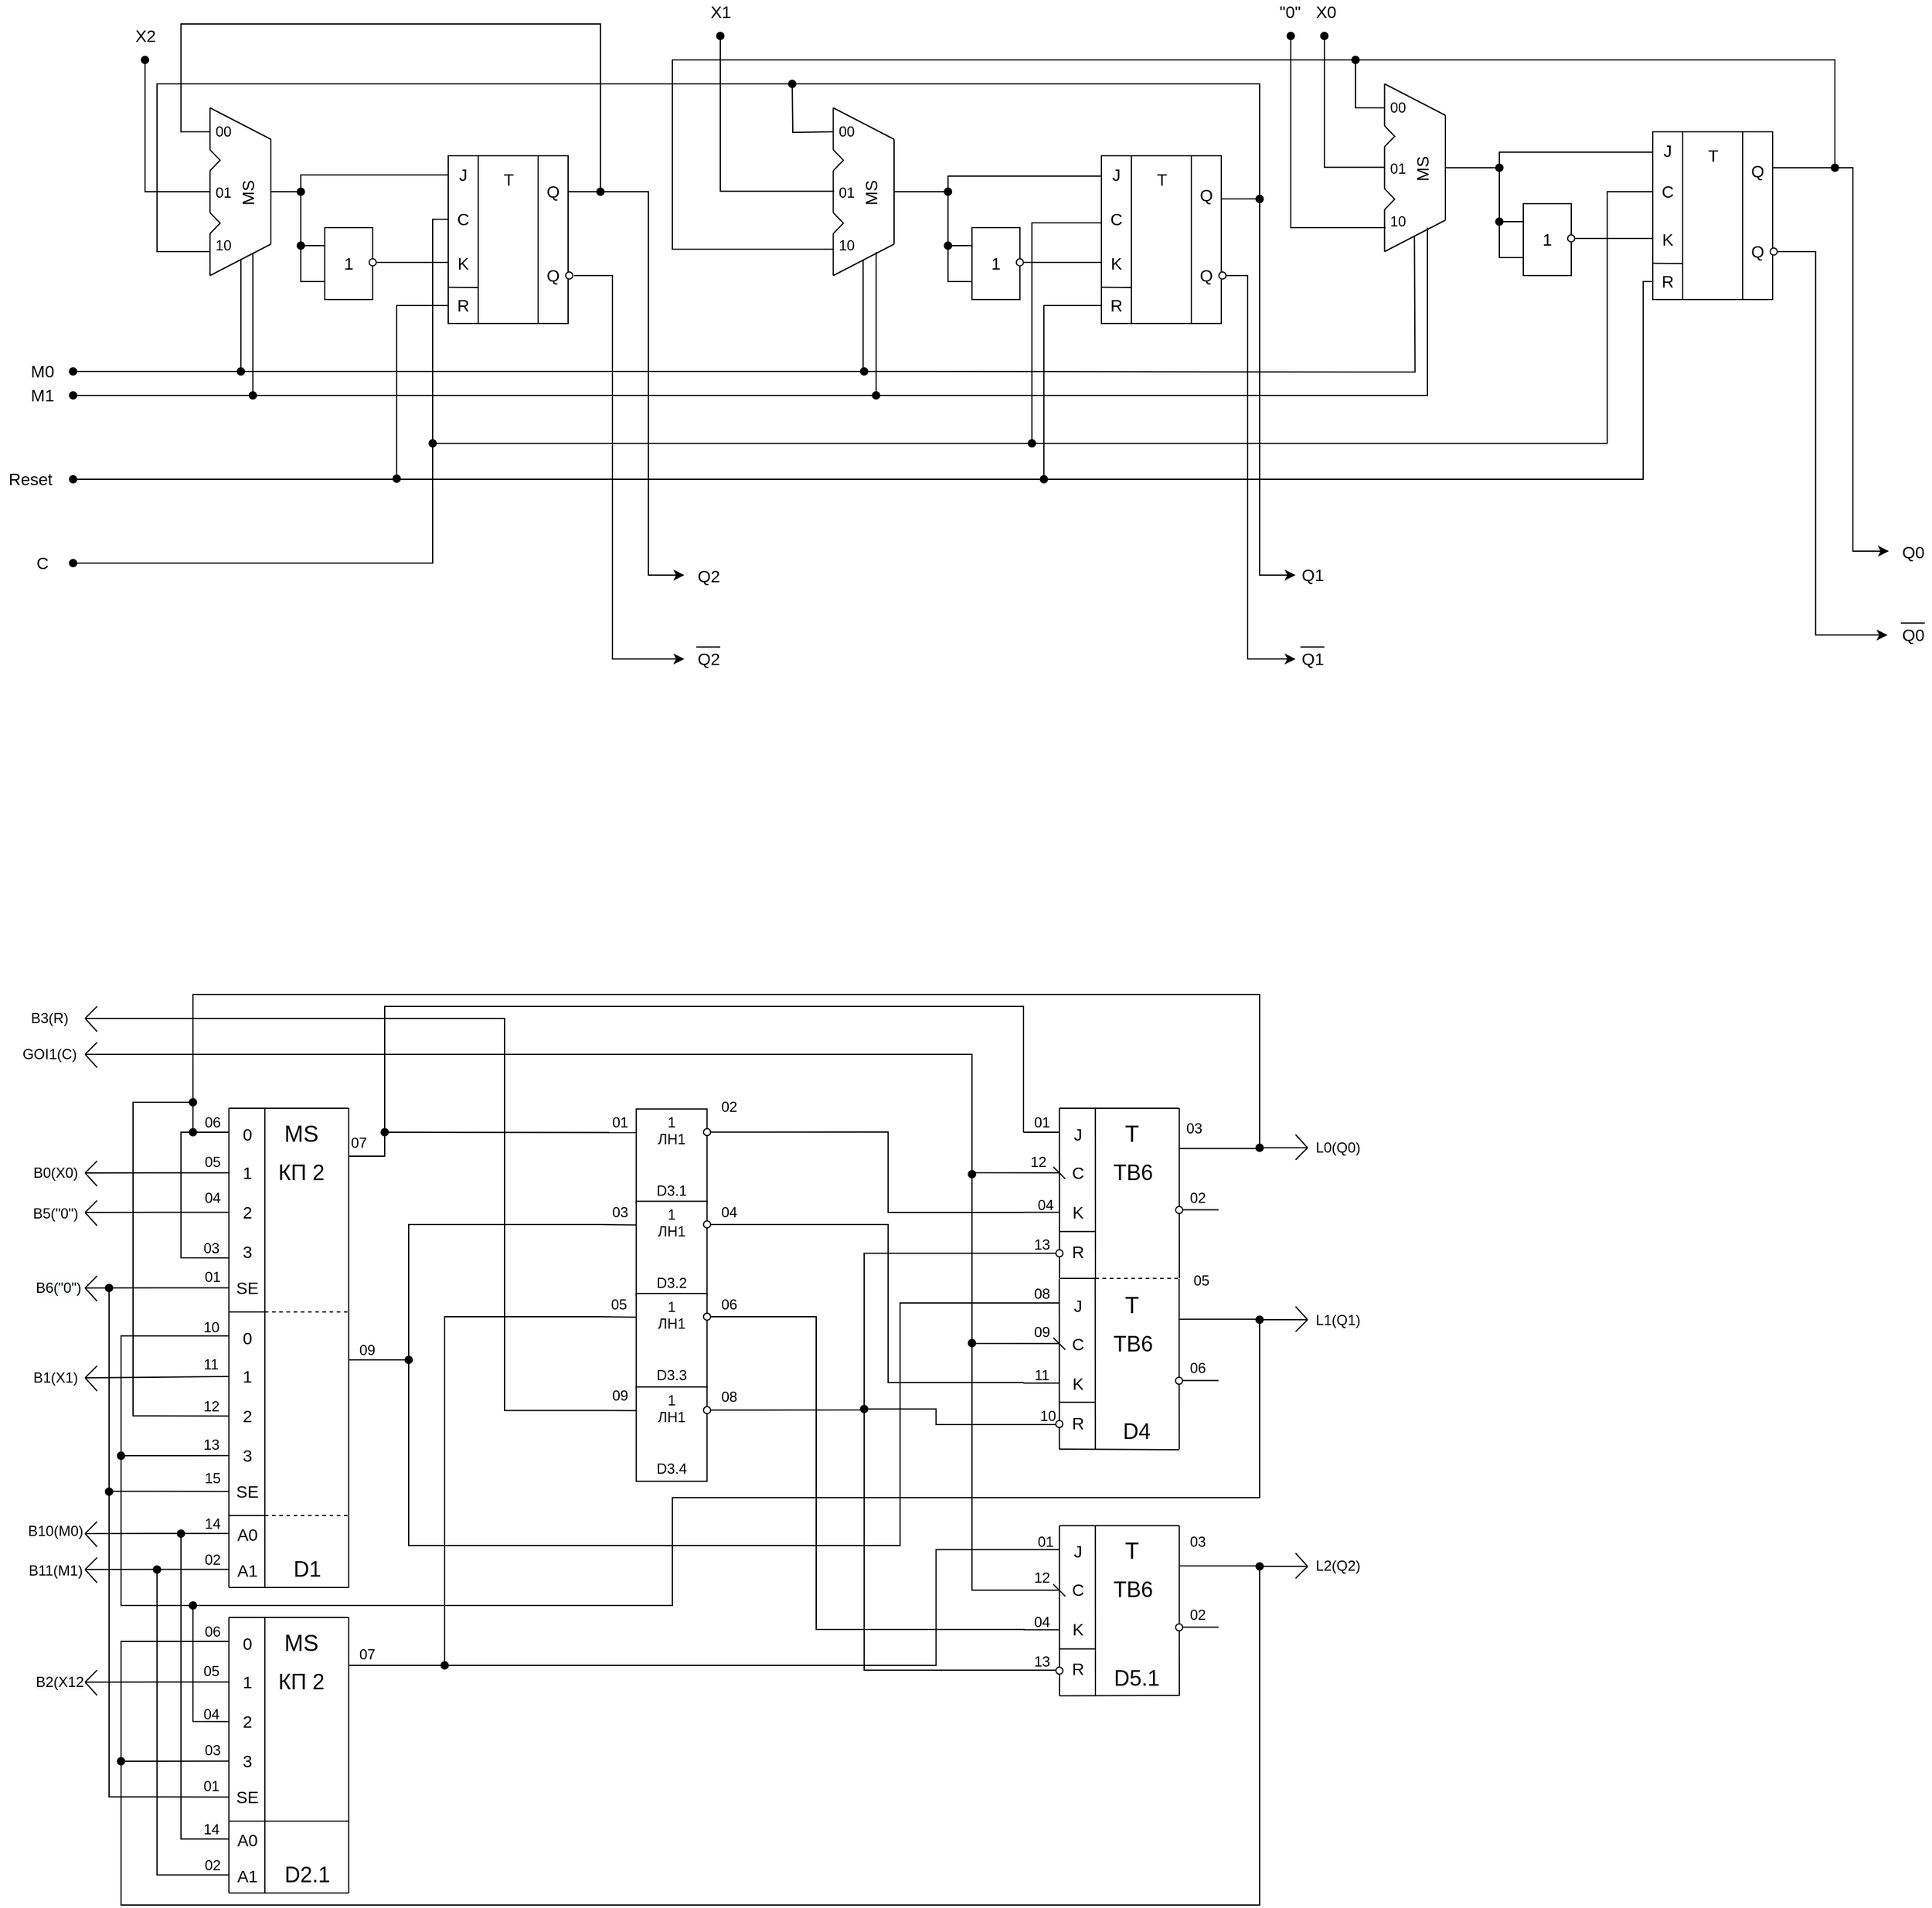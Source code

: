 <mxfile version="17.4.3" type="device"><diagram id="cb53jjTk-2KqaIgW07wo" name="Page-1"><mxGraphModel dx="1673" dy="896" grid="1" gridSize="10" guides="1" tooltips="1" connect="1" arrows="1" fold="1" page="1" pageScale="1" pageWidth="1169" pageHeight="827" math="0" shadow="0"><root><mxCell id="0"/><mxCell id="1" parent="0"/><mxCell id="VXwnZiTpoY38IbO_S4l3-68" value="" style="endArrow=none;html=1;rounded=0;fontSize=14;edgeStyle=orthogonalEdgeStyle;endFill=0;startArrow=oval;startFill=1;" parent="1" edge="1"><mxGeometry width="50" height="50" relative="1" as="geometry"><mxPoint x="130" y="80" as="sourcePoint"/><mxPoint x="184" y="190" as="targetPoint"/><Array as="points"><mxPoint x="130" y="80"/><mxPoint x="130" y="190"/></Array></mxGeometry></mxCell><mxCell id="VXwnZiTpoY38IbO_S4l3-67" value="" style="endArrow=none;html=1;rounded=0;fontSize=14;" parent="1" edge="1"><mxGeometry width="50" height="50" relative="1" as="geometry"><mxPoint x="862.91" y="249" as="sourcePoint"/><mxPoint x="930" y="249" as="targetPoint"/></mxGeometry></mxCell><mxCell id="VXwnZiTpoY38IbO_S4l3-57" value="" style="endArrow=none;html=1;rounded=0;fontSize=14;edgeStyle=orthogonalEdgeStyle;" parent="1" edge="1"><mxGeometry width="50" height="50" relative="1" as="geometry"><mxPoint x="235" y="190" as="sourcePoint"/><mxPoint x="423" y="176" as="targetPoint"/><Array as="points"><mxPoint x="260" y="190"/><mxPoint x="260" y="176"/></Array></mxGeometry></mxCell><mxCell id="VXwnZiTpoY38IbO_S4l3-58" value="" style="endArrow=none;html=1;rounded=0;fontSize=14;entryX=0.643;entryY=1.03;entryDx=0;entryDy=0;entryPerimeter=0;" parent="1" edge="1"><mxGeometry width="50" height="50" relative="1" as="geometry"><mxPoint x="322.91" y="249" as="sourcePoint"/><mxPoint x="423" y="249.02" as="targetPoint"/></mxGeometry></mxCell><mxCell id="VXwnZiTpoY38IbO_S4l3-13" value="" style="group" parent="1" vertex="1" connectable="0"><mxGeometry x="180" y="120" width="55" height="140" as="geometry"/></mxCell><mxCell id="VXwnZiTpoY38IbO_S4l3-1" value="" style="endArrow=none;html=1;rounded=0;" parent="VXwnZiTpoY38IbO_S4l3-13" edge="1"><mxGeometry width="50" height="50" relative="1" as="geometry"><mxPoint x="4.231" y="35" as="sourcePoint"/><mxPoint x="4.231" as="targetPoint"/></mxGeometry></mxCell><mxCell id="VXwnZiTpoY38IbO_S4l3-2" value="" style="endArrow=none;html=1;rounded=0;" parent="VXwnZiTpoY38IbO_S4l3-13" edge="1"><mxGeometry width="50" height="50" relative="1" as="geometry"><mxPoint x="4.231" y="87.5" as="sourcePoint"/><mxPoint x="4.231" y="52.5" as="targetPoint"/></mxGeometry></mxCell><mxCell id="VXwnZiTpoY38IbO_S4l3-3" value="" style="endArrow=none;html=1;rounded=0;" parent="VXwnZiTpoY38IbO_S4l3-13" edge="1"><mxGeometry width="50" height="50" relative="1" as="geometry"><mxPoint x="4.231" y="140" as="sourcePoint"/><mxPoint x="4.231" y="105" as="targetPoint"/></mxGeometry></mxCell><mxCell id="VXwnZiTpoY38IbO_S4l3-4" value="" style="endArrow=none;html=1;rounded=0;" parent="VXwnZiTpoY38IbO_S4l3-13" edge="1"><mxGeometry width="50" height="50" relative="1" as="geometry"><mxPoint x="4.231" y="52.5" as="sourcePoint"/><mxPoint x="4.231" y="35" as="targetPoint"/><Array as="points"><mxPoint x="12.692" y="43.75"/></Array></mxGeometry></mxCell><mxCell id="VXwnZiTpoY38IbO_S4l3-5" value="" style="endArrow=none;html=1;rounded=0;" parent="VXwnZiTpoY38IbO_S4l3-13" edge="1"><mxGeometry width="50" height="50" relative="1" as="geometry"><mxPoint x="4.231" y="105" as="sourcePoint"/><mxPoint x="4.231" y="87.5" as="targetPoint"/><Array as="points"><mxPoint x="12.692" y="96.25"/></Array></mxGeometry></mxCell><mxCell id="VXwnZiTpoY38IbO_S4l3-6" value="" style="endArrow=none;html=1;rounded=0;" parent="VXwnZiTpoY38IbO_S4l3-13" edge="1"><mxGeometry width="50" height="50" relative="1" as="geometry"><mxPoint x="4.231" y="140" as="sourcePoint"/><mxPoint x="55" y="113.75" as="targetPoint"/></mxGeometry></mxCell><mxCell id="VXwnZiTpoY38IbO_S4l3-7" value="" style="endArrow=none;html=1;rounded=0;" parent="VXwnZiTpoY38IbO_S4l3-13" edge="1"><mxGeometry width="50" height="50" relative="1" as="geometry"><mxPoint x="4.231" as="sourcePoint"/><mxPoint x="55" y="26.25" as="targetPoint"/></mxGeometry></mxCell><mxCell id="VXwnZiTpoY38IbO_S4l3-8" value="" style="endArrow=none;html=1;rounded=0;" parent="VXwnZiTpoY38IbO_S4l3-13" edge="1"><mxGeometry width="50" height="50" relative="1" as="geometry"><mxPoint x="55" y="113.75" as="sourcePoint"/><mxPoint x="55" y="26.25" as="targetPoint"/></mxGeometry></mxCell><mxCell id="VXwnZiTpoY38IbO_S4l3-10" value="01" style="text;html=1;align=center;verticalAlign=middle;resizable=0;points=[];autosize=1;strokeColor=none;fillColor=none;" parent="VXwnZiTpoY38IbO_S4l3-13" vertex="1"><mxGeometry y="61.25" width="30" height="20" as="geometry"/></mxCell><mxCell id="VXwnZiTpoY38IbO_S4l3-11" value="10" style="text;html=1;align=center;verticalAlign=middle;resizable=0;points=[];autosize=1;strokeColor=none;fillColor=none;" parent="VXwnZiTpoY38IbO_S4l3-13" vertex="1"><mxGeometry y="105" width="30" height="20" as="geometry"/></mxCell><mxCell id="VXwnZiTpoY38IbO_S4l3-12" value="&lt;font style=&quot;font-size: 14px&quot;&gt;MS&lt;/font&gt;" style="text;html=1;align=center;verticalAlign=middle;resizable=0;points=[];autosize=1;strokeColor=none;fillColor=none;rotation=-90;" parent="VXwnZiTpoY38IbO_S4l3-13" vertex="1"><mxGeometry x="16.077" y="61.25" width="40" height="20" as="geometry"/></mxCell><mxCell id="VXwnZiTpoY38IbO_S4l3-9" value="00" style="text;html=1;align=center;verticalAlign=middle;resizable=0;points=[];autosize=1;strokeColor=none;fillColor=none;" parent="VXwnZiTpoY38IbO_S4l3-13" vertex="1"><mxGeometry y="10" width="30" height="20" as="geometry"/></mxCell><mxCell id="VXwnZiTpoY38IbO_S4l3-27" value="" style="group" parent="1" vertex="1" connectable="0"><mxGeometry x="380" y="160" width="106.906" height="140" as="geometry"/></mxCell><mxCell id="VXwnZiTpoY38IbO_S4l3-15" value="" style="rounded=0;whiteSpace=wrap;html=1;fontSize=14;direction=south;" parent="VXwnZiTpoY38IbO_S4l3-27" vertex="1"><mxGeometry x="3" width="100" height="140" as="geometry"/></mxCell><mxCell id="VXwnZiTpoY38IbO_S4l3-16" value="" style="endArrow=none;html=1;rounded=0;fontSize=14;entryX=0;entryY=0.75;entryDx=0;entryDy=0;exitX=1;exitY=0.75;exitDx=0;exitDy=0;" parent="VXwnZiTpoY38IbO_S4l3-27" source="VXwnZiTpoY38IbO_S4l3-15" target="VXwnZiTpoY38IbO_S4l3-15" edge="1"><mxGeometry width="50" height="50" relative="1" as="geometry"><mxPoint x="73" y="50" as="sourcePoint"/><mxPoint x="123" as="targetPoint"/></mxGeometry></mxCell><mxCell id="VXwnZiTpoY38IbO_S4l3-17" value="" style="endArrow=none;html=1;rounded=0;fontSize=14;entryX=0;entryY=0.25;entryDx=0;entryDy=0;exitX=1;exitY=0.25;exitDx=0;exitDy=0;" parent="VXwnZiTpoY38IbO_S4l3-27" source="VXwnZiTpoY38IbO_S4l3-15" target="VXwnZiTpoY38IbO_S4l3-15" edge="1"><mxGeometry width="50" height="50" relative="1" as="geometry"><mxPoint x="83" y="140" as="sourcePoint"/><mxPoint x="83" as="targetPoint"/></mxGeometry></mxCell><mxCell id="VXwnZiTpoY38IbO_S4l3-18" value="T" style="text;html=1;align=center;verticalAlign=middle;resizable=0;points=[];autosize=1;strokeColor=none;fillColor=none;fontSize=14;" parent="VXwnZiTpoY38IbO_S4l3-27" vertex="1"><mxGeometry x="43" y="10" width="20" height="20" as="geometry"/></mxCell><mxCell id="VXwnZiTpoY38IbO_S4l3-19" value="" style="endArrow=none;html=1;rounded=0;fontSize=14;entryX=0.784;entryY=1.001;entryDx=0;entryDy=0;entryPerimeter=0;" parent="VXwnZiTpoY38IbO_S4l3-27" target="VXwnZiTpoY38IbO_S4l3-15" edge="1"><mxGeometry width="50" height="50" relative="1" as="geometry"><mxPoint x="28" y="110" as="sourcePoint"/><mxPoint x="-57" y="130" as="targetPoint"/><Array as="points"/></mxGeometry></mxCell><mxCell id="VXwnZiTpoY38IbO_S4l3-20" value="R" style="text;html=1;align=center;verticalAlign=middle;resizable=0;points=[];autosize=1;strokeColor=none;fillColor=none;fontSize=14;" parent="VXwnZiTpoY38IbO_S4l3-27" vertex="1"><mxGeometry y="115" width="30" height="20" as="geometry"/></mxCell><mxCell id="VXwnZiTpoY38IbO_S4l3-21" value="J" style="text;html=1;align=center;verticalAlign=middle;resizable=0;points=[];autosize=1;strokeColor=none;fillColor=none;fontSize=14;" parent="VXwnZiTpoY38IbO_S4l3-27" vertex="1"><mxGeometry x="5" y="6" width="20" height="20" as="geometry"/></mxCell><mxCell id="VXwnZiTpoY38IbO_S4l3-22" value="C" style="text;html=1;align=center;verticalAlign=middle;resizable=0;points=[];autosize=1;strokeColor=none;fillColor=none;fontSize=14;" parent="VXwnZiTpoY38IbO_S4l3-27" vertex="1"><mxGeometry y="43" width="30" height="20" as="geometry"/></mxCell><mxCell id="VXwnZiTpoY38IbO_S4l3-23" value="K" style="text;html=1;align=center;verticalAlign=middle;resizable=0;points=[];autosize=1;strokeColor=none;fillColor=none;fontSize=14;" parent="VXwnZiTpoY38IbO_S4l3-27" vertex="1"><mxGeometry x="5" y="80" width="20" height="20" as="geometry"/></mxCell><mxCell id="VXwnZiTpoY38IbO_S4l3-24" value="Q" style="text;html=1;align=center;verticalAlign=middle;resizable=0;points=[];autosize=1;strokeColor=none;fillColor=none;fontSize=14;" parent="VXwnZiTpoY38IbO_S4l3-27" vertex="1"><mxGeometry x="75" y="20" width="30" height="20" as="geometry"/></mxCell><mxCell id="VXwnZiTpoY38IbO_S4l3-25" value="Q" style="text;html=1;align=center;verticalAlign=middle;resizable=0;points=[];autosize=1;strokeColor=none;fillColor=none;fontSize=14;" parent="VXwnZiTpoY38IbO_S4l3-27" vertex="1"><mxGeometry x="75" y="90" width="30" height="20" as="geometry"/></mxCell><mxCell id="VXwnZiTpoY38IbO_S4l3-26" value="" style="ellipse;whiteSpace=wrap;html=1;aspect=fixed;fontSize=14;" parent="VXwnZiTpoY38IbO_S4l3-27" vertex="1"><mxGeometry x="101" y="97" width="5.905" height="5.91" as="geometry"/></mxCell><mxCell id="VXwnZiTpoY38IbO_S4l3-28" value="" style="group" parent="1" vertex="1" connectable="0"><mxGeometry x="700" y="120" width="55" height="140" as="geometry"/></mxCell><mxCell id="VXwnZiTpoY38IbO_S4l3-29" value="" style="endArrow=none;html=1;rounded=0;" parent="VXwnZiTpoY38IbO_S4l3-28" edge="1"><mxGeometry width="50" height="50" relative="1" as="geometry"><mxPoint x="4.231" y="35" as="sourcePoint"/><mxPoint x="4.231" as="targetPoint"/></mxGeometry></mxCell><mxCell id="VXwnZiTpoY38IbO_S4l3-30" value="" style="endArrow=none;html=1;rounded=0;" parent="VXwnZiTpoY38IbO_S4l3-28" edge="1"><mxGeometry width="50" height="50" relative="1" as="geometry"><mxPoint x="4.231" y="87.5" as="sourcePoint"/><mxPoint x="4.231" y="52.5" as="targetPoint"/></mxGeometry></mxCell><mxCell id="VXwnZiTpoY38IbO_S4l3-31" value="" style="endArrow=none;html=1;rounded=0;" parent="VXwnZiTpoY38IbO_S4l3-28" edge="1"><mxGeometry width="50" height="50" relative="1" as="geometry"><mxPoint x="4.231" y="140" as="sourcePoint"/><mxPoint x="4.231" y="105" as="targetPoint"/></mxGeometry></mxCell><mxCell id="VXwnZiTpoY38IbO_S4l3-32" value="" style="endArrow=none;html=1;rounded=0;" parent="VXwnZiTpoY38IbO_S4l3-28" edge="1"><mxGeometry width="50" height="50" relative="1" as="geometry"><mxPoint x="4.231" y="52.5" as="sourcePoint"/><mxPoint x="4.231" y="35" as="targetPoint"/><Array as="points"><mxPoint x="12.692" y="43.75"/></Array></mxGeometry></mxCell><mxCell id="VXwnZiTpoY38IbO_S4l3-33" value="" style="endArrow=none;html=1;rounded=0;" parent="VXwnZiTpoY38IbO_S4l3-28" edge="1"><mxGeometry width="50" height="50" relative="1" as="geometry"><mxPoint x="4.231" y="105" as="sourcePoint"/><mxPoint x="4.231" y="87.5" as="targetPoint"/><Array as="points"><mxPoint x="12.692" y="96.25"/></Array></mxGeometry></mxCell><mxCell id="VXwnZiTpoY38IbO_S4l3-34" value="" style="endArrow=none;html=1;rounded=0;" parent="VXwnZiTpoY38IbO_S4l3-28" edge="1"><mxGeometry width="50" height="50" relative="1" as="geometry"><mxPoint x="4.231" y="140" as="sourcePoint"/><mxPoint x="55" y="113.75" as="targetPoint"/></mxGeometry></mxCell><mxCell id="VXwnZiTpoY38IbO_S4l3-35" value="" style="endArrow=none;html=1;rounded=0;" parent="VXwnZiTpoY38IbO_S4l3-28" edge="1"><mxGeometry width="50" height="50" relative="1" as="geometry"><mxPoint x="4.231" as="sourcePoint"/><mxPoint x="55" y="26.25" as="targetPoint"/></mxGeometry></mxCell><mxCell id="VXwnZiTpoY38IbO_S4l3-36" value="" style="endArrow=none;html=1;rounded=0;" parent="VXwnZiTpoY38IbO_S4l3-28" edge="1"><mxGeometry width="50" height="50" relative="1" as="geometry"><mxPoint x="55" y="113.75" as="sourcePoint"/><mxPoint x="55" y="26.25" as="targetPoint"/></mxGeometry></mxCell><mxCell id="VXwnZiTpoY38IbO_S4l3-38" value="01" style="text;html=1;align=center;verticalAlign=middle;resizable=0;points=[];autosize=1;strokeColor=none;fillColor=none;" parent="VXwnZiTpoY38IbO_S4l3-28" vertex="1"><mxGeometry y="61.25" width="30" height="20" as="geometry"/></mxCell><mxCell id="VXwnZiTpoY38IbO_S4l3-39" value="10" style="text;html=1;align=center;verticalAlign=middle;resizable=0;points=[];autosize=1;strokeColor=none;fillColor=none;" parent="VXwnZiTpoY38IbO_S4l3-28" vertex="1"><mxGeometry y="105" width="30" height="20" as="geometry"/></mxCell><mxCell id="VXwnZiTpoY38IbO_S4l3-40" value="&lt;font style=&quot;font-size: 14px&quot;&gt;MS&lt;/font&gt;" style="text;html=1;align=center;verticalAlign=middle;resizable=0;points=[];autosize=1;strokeColor=none;fillColor=none;rotation=-90;" parent="VXwnZiTpoY38IbO_S4l3-28" vertex="1"><mxGeometry x="16.077" y="61.25" width="40" height="20" as="geometry"/></mxCell><mxCell id="VXwnZiTpoY38IbO_S4l3-37" value="00" style="text;html=1;align=center;verticalAlign=middle;resizable=0;points=[];autosize=1;strokeColor=none;fillColor=none;" parent="VXwnZiTpoY38IbO_S4l3-28" vertex="1"><mxGeometry y="10" width="30" height="20" as="geometry"/></mxCell><mxCell id="VXwnZiTpoY38IbO_S4l3-41" value="" style="group" parent="1" vertex="1" connectable="0"><mxGeometry x="925" y="160" width="106.906" height="140" as="geometry"/></mxCell><mxCell id="VXwnZiTpoY38IbO_S4l3-42" value="" style="rounded=0;whiteSpace=wrap;html=1;fontSize=14;direction=south;" parent="VXwnZiTpoY38IbO_S4l3-41" vertex="1"><mxGeometry x="3" width="100" height="140" as="geometry"/></mxCell><mxCell id="VXwnZiTpoY38IbO_S4l3-43" value="" style="endArrow=none;html=1;rounded=0;fontSize=14;entryX=0;entryY=0.75;entryDx=0;entryDy=0;exitX=1;exitY=0.75;exitDx=0;exitDy=0;" parent="VXwnZiTpoY38IbO_S4l3-41" source="VXwnZiTpoY38IbO_S4l3-42" target="VXwnZiTpoY38IbO_S4l3-42" edge="1"><mxGeometry width="50" height="50" relative="1" as="geometry"><mxPoint x="73" y="50" as="sourcePoint"/><mxPoint x="123" as="targetPoint"/></mxGeometry></mxCell><mxCell id="VXwnZiTpoY38IbO_S4l3-44" value="" style="endArrow=none;html=1;rounded=0;fontSize=14;entryX=0;entryY=0.25;entryDx=0;entryDy=0;exitX=1;exitY=0.25;exitDx=0;exitDy=0;" parent="VXwnZiTpoY38IbO_S4l3-41" source="VXwnZiTpoY38IbO_S4l3-42" target="VXwnZiTpoY38IbO_S4l3-42" edge="1"><mxGeometry width="50" height="50" relative="1" as="geometry"><mxPoint x="83" y="140" as="sourcePoint"/><mxPoint x="83" as="targetPoint"/></mxGeometry></mxCell><mxCell id="VXwnZiTpoY38IbO_S4l3-45" value="T" style="text;html=1;align=center;verticalAlign=middle;resizable=0;points=[];autosize=1;strokeColor=none;fillColor=none;fontSize=14;" parent="VXwnZiTpoY38IbO_S4l3-41" vertex="1"><mxGeometry x="43" y="10" width="20" height="20" as="geometry"/></mxCell><mxCell id="VXwnZiTpoY38IbO_S4l3-46" value="" style="endArrow=none;html=1;rounded=0;fontSize=14;entryX=0.784;entryY=1.001;entryDx=0;entryDy=0;entryPerimeter=0;" parent="VXwnZiTpoY38IbO_S4l3-41" target="VXwnZiTpoY38IbO_S4l3-42" edge="1"><mxGeometry width="50" height="50" relative="1" as="geometry"><mxPoint x="28" y="110" as="sourcePoint"/><mxPoint x="-57" y="130" as="targetPoint"/><Array as="points"/></mxGeometry></mxCell><mxCell id="VXwnZiTpoY38IbO_S4l3-47" value="R" style="text;html=1;align=center;verticalAlign=middle;resizable=0;points=[];autosize=1;strokeColor=none;fillColor=none;fontSize=14;" parent="VXwnZiTpoY38IbO_S4l3-41" vertex="1"><mxGeometry y="115" width="30" height="20" as="geometry"/></mxCell><mxCell id="VXwnZiTpoY38IbO_S4l3-48" value="J" style="text;html=1;align=center;verticalAlign=middle;resizable=0;points=[];autosize=1;strokeColor=none;fillColor=none;fontSize=14;" parent="VXwnZiTpoY38IbO_S4l3-41" vertex="1"><mxGeometry x="5" y="6" width="20" height="20" as="geometry"/></mxCell><mxCell id="VXwnZiTpoY38IbO_S4l3-49" value="C" style="text;html=1;align=center;verticalAlign=middle;resizable=0;points=[];autosize=1;strokeColor=none;fillColor=none;fontSize=14;" parent="VXwnZiTpoY38IbO_S4l3-41" vertex="1"><mxGeometry y="43" width="30" height="20" as="geometry"/></mxCell><mxCell id="VXwnZiTpoY38IbO_S4l3-50" value="K" style="text;html=1;align=center;verticalAlign=middle;resizable=0;points=[];autosize=1;strokeColor=none;fillColor=none;fontSize=14;" parent="VXwnZiTpoY38IbO_S4l3-41" vertex="1"><mxGeometry x="5" y="80" width="20" height="20" as="geometry"/></mxCell><mxCell id="VXwnZiTpoY38IbO_S4l3-51" value="Q" style="text;html=1;align=center;verticalAlign=middle;resizable=0;points=[];autosize=1;strokeColor=none;fillColor=none;fontSize=14;" parent="VXwnZiTpoY38IbO_S4l3-41" vertex="1"><mxGeometry x="75" y="23" width="30" height="20" as="geometry"/></mxCell><mxCell id="VXwnZiTpoY38IbO_S4l3-52" value="Q" style="text;html=1;align=center;verticalAlign=middle;resizable=0;points=[];autosize=1;strokeColor=none;fillColor=none;fontSize=14;" parent="VXwnZiTpoY38IbO_S4l3-41" vertex="1"><mxGeometry x="75" y="90" width="30" height="20" as="geometry"/></mxCell><mxCell id="VXwnZiTpoY38IbO_S4l3-53" value="" style="ellipse;whiteSpace=wrap;html=1;aspect=fixed;fontSize=14;" parent="VXwnZiTpoY38IbO_S4l3-41" vertex="1"><mxGeometry x="101" y="97" width="5.905" height="5.91" as="geometry"/></mxCell><mxCell id="VXwnZiTpoY38IbO_S4l3-56" value="" style="group" parent="1" vertex="1" connectable="0"><mxGeometry x="280" y="220" width="42.906" height="60" as="geometry"/></mxCell><mxCell id="VXwnZiTpoY38IbO_S4l3-54" value="1" style="rounded=0;whiteSpace=wrap;html=1;fontSize=14;direction=south;" parent="VXwnZiTpoY38IbO_S4l3-56" vertex="1"><mxGeometry width="40" height="60" as="geometry"/></mxCell><mxCell id="VXwnZiTpoY38IbO_S4l3-55" value="" style="ellipse;whiteSpace=wrap;html=1;aspect=fixed;fontSize=14;" parent="VXwnZiTpoY38IbO_S4l3-56" vertex="1"><mxGeometry x="37" y="26" width="5.905" height="5.91" as="geometry"/></mxCell><mxCell id="VXwnZiTpoY38IbO_S4l3-59" style="edgeStyle=orthogonalEdgeStyle;rounded=0;orthogonalLoop=1;jettySize=auto;html=1;exitX=0.25;exitY=1;exitDx=0;exitDy=0;fontSize=14;endArrow=oval;endFill=1;" parent="1" source="VXwnZiTpoY38IbO_S4l3-54" edge="1"><mxGeometry relative="1" as="geometry"><mxPoint x="260" y="190" as="targetPoint"/></mxGeometry></mxCell><mxCell id="VXwnZiTpoY38IbO_S4l3-60" style="edgeStyle=orthogonalEdgeStyle;rounded=0;orthogonalLoop=1;jettySize=auto;html=1;exitX=0.75;exitY=1;exitDx=0;exitDy=0;fontSize=14;endArrow=oval;endFill=1;" parent="1" source="VXwnZiTpoY38IbO_S4l3-54" edge="1"><mxGeometry relative="1" as="geometry"><mxPoint x="260" y="235" as="targetPoint"/></mxGeometry></mxCell><mxCell id="VXwnZiTpoY38IbO_S4l3-61" value="" style="group" parent="1" vertex="1" connectable="0"><mxGeometry x="820" y="220" width="42.906" height="60" as="geometry"/></mxCell><mxCell id="VXwnZiTpoY38IbO_S4l3-62" value="1" style="rounded=0;whiteSpace=wrap;html=1;fontSize=14;direction=south;" parent="VXwnZiTpoY38IbO_S4l3-61" vertex="1"><mxGeometry width="40" height="60" as="geometry"/></mxCell><mxCell id="VXwnZiTpoY38IbO_S4l3-63" value="" style="ellipse;whiteSpace=wrap;html=1;aspect=fixed;fontSize=14;" parent="VXwnZiTpoY38IbO_S4l3-61" vertex="1"><mxGeometry x="37" y="26" width="5.905" height="5.91" as="geometry"/></mxCell><mxCell id="VXwnZiTpoY38IbO_S4l3-64" style="edgeStyle=orthogonalEdgeStyle;rounded=0;orthogonalLoop=1;jettySize=auto;html=1;exitX=0.25;exitY=1;exitDx=0;exitDy=0;fontSize=14;endArrow=oval;endFill=1;" parent="1" source="VXwnZiTpoY38IbO_S4l3-62" edge="1"><mxGeometry relative="1" as="geometry"><mxPoint x="800" y="190" as="targetPoint"/></mxGeometry></mxCell><mxCell id="VXwnZiTpoY38IbO_S4l3-65" style="edgeStyle=orthogonalEdgeStyle;rounded=0;orthogonalLoop=1;jettySize=auto;html=1;exitX=0.75;exitY=1;exitDx=0;exitDy=0;fontSize=14;endArrow=oval;endFill=1;" parent="1" source="VXwnZiTpoY38IbO_S4l3-62" edge="1"><mxGeometry relative="1" as="geometry"><mxPoint x="800" y="235" as="targetPoint"/></mxGeometry></mxCell><mxCell id="VXwnZiTpoY38IbO_S4l3-66" value="" style="endArrow=none;html=1;rounded=0;fontSize=14;edgeStyle=orthogonalEdgeStyle;" parent="1" edge="1"><mxGeometry width="50" height="50" relative="1" as="geometry"><mxPoint x="755" y="190" as="sourcePoint"/><mxPoint x="928" y="177" as="targetPoint"/><Array as="points"><mxPoint x="800" y="190"/><mxPoint x="800" y="177"/></Array></mxGeometry></mxCell><mxCell id="VXwnZiTpoY38IbO_S4l3-70" value="X2" style="text;html=1;align=center;verticalAlign=middle;resizable=0;points=[];autosize=1;strokeColor=none;fillColor=none;fontSize=14;" parent="1" vertex="1"><mxGeometry x="115" y="50" width="30" height="20" as="geometry"/></mxCell><mxCell id="VXwnZiTpoY38IbO_S4l3-71" value="" style="endArrow=none;html=1;rounded=0;fontSize=14;edgeStyle=orthogonalEdgeStyle;startArrow=oval;startFill=1;endFill=0;" parent="1" edge="1"><mxGeometry width="50" height="50" relative="1" as="geometry"><mxPoint x="610" y="60" as="sourcePoint"/><mxPoint x="705" y="189.58" as="targetPoint"/><Array as="points"><mxPoint x="610" y="80"/><mxPoint x="610" y="190"/></Array></mxGeometry></mxCell><mxCell id="VXwnZiTpoY38IbO_S4l3-77" value="" style="endArrow=none;html=1;rounded=0;fontSize=14;edgeStyle=orthogonalEdgeStyle;" parent="1" edge="1"><mxGeometry width="50" height="50" relative="1" as="geometry"><mxPoint x="1028" y="196" as="sourcePoint"/><mxPoint x="184" y="240" as="targetPoint"/><Array as="points"><mxPoint x="1060" y="196"/><mxPoint x="1060" y="100"/><mxPoint x="140" y="100"/></Array></mxGeometry></mxCell><mxCell id="VXwnZiTpoY38IbO_S4l3-78" value="" style="endArrow=none;html=1;rounded=0;fontSize=14;edgeStyle=orthogonalEdgeStyle;startArrow=oval;startFill=1;endFill=0;" parent="1" edge="1"><mxGeometry width="50" height="50" relative="1" as="geometry"><mxPoint x="1140" y="80" as="sourcePoint"/><mxPoint x="704" y="238" as="targetPoint"/><Array as="points"><mxPoint x="570" y="80"/><mxPoint x="570" y="238"/></Array></mxGeometry></mxCell><mxCell id="VXwnZiTpoY38IbO_S4l3-79" value="Х1" style="text;html=1;align=center;verticalAlign=middle;resizable=0;points=[];autosize=1;strokeColor=none;fillColor=none;fontSize=14;" parent="1" vertex="1"><mxGeometry x="595" y="30" width="30" height="20" as="geometry"/></mxCell><mxCell id="VXwnZiTpoY38IbO_S4l3-80" value="" style="endArrow=none;html=1;rounded=0;fontSize=14;edgeStyle=orthogonalEdgeStyle;endFill=0;startArrow=oval;startFill=1;" parent="1" edge="1"><mxGeometry width="50" height="50" relative="1" as="geometry"><mxPoint x="210" y="340" as="sourcePoint"/><mxPoint x="210" y="247" as="targetPoint"/></mxGeometry></mxCell><mxCell id="VXwnZiTpoY38IbO_S4l3-81" value="" style="endArrow=none;html=1;rounded=0;fontSize=14;edgeStyle=orthogonalEdgeStyle;endFill=0;startArrow=oval;startFill=1;" parent="1" edge="1"><mxGeometry width="50" height="50" relative="1" as="geometry"><mxPoint x="220" y="360" as="sourcePoint"/><mxPoint x="220" y="241" as="targetPoint"/></mxGeometry></mxCell><mxCell id="VXwnZiTpoY38IbO_S4l3-82" value="" style="endArrow=none;html=1;rounded=0;fontSize=14;edgeStyle=orthogonalEdgeStyle;endFill=0;startArrow=none;startFill=0;" parent="1" edge="1"><mxGeometry width="50" height="50" relative="1" as="geometry"><mxPoint x="729.16" y="340.0" as="sourcePoint"/><mxPoint x="729.16" y="247" as="targetPoint"/></mxGeometry></mxCell><mxCell id="VXwnZiTpoY38IbO_S4l3-83" value="" style="endArrow=none;html=1;rounded=0;fontSize=14;edgeStyle=orthogonalEdgeStyle;endFill=0;startArrow=none;startFill=0;" parent="1" edge="1"><mxGeometry width="50" height="50" relative="1" as="geometry"><mxPoint x="740" y="361" as="sourcePoint"/><mxPoint x="741" y="241" as="targetPoint"/><Array as="points"><mxPoint x="740" y="361"/><mxPoint x="740" y="241"/></Array></mxGeometry></mxCell><mxCell id="VXwnZiTpoY38IbO_S4l3-84" value="" style="endArrow=none;html=1;rounded=0;fontSize=14;startArrow=oval;startFill=1;" parent="1" edge="1"><mxGeometry width="50" height="50" relative="1" as="geometry"><mxPoint x="70" y="340" as="sourcePoint"/><mxPoint x="730" y="340" as="targetPoint"/></mxGeometry></mxCell><mxCell id="VXwnZiTpoY38IbO_S4l3-85" value="" style="endArrow=none;html=1;rounded=0;fontSize=14;startArrow=oval;startFill=1;" parent="1" edge="1"><mxGeometry width="50" height="50" relative="1" as="geometry"><mxPoint x="70" y="360.0" as="sourcePoint"/><mxPoint x="740" y="360" as="targetPoint"/></mxGeometry></mxCell><mxCell id="VXwnZiTpoY38IbO_S4l3-86" value="M0" style="text;html=1;align=center;verticalAlign=middle;resizable=0;points=[];autosize=1;strokeColor=none;fillColor=none;fontSize=14;" parent="1" vertex="1"><mxGeometry x="29" y="330" width="30" height="20" as="geometry"/></mxCell><mxCell id="VXwnZiTpoY38IbO_S4l3-87" value="M1" style="text;html=1;align=center;verticalAlign=middle;resizable=0;points=[];autosize=1;strokeColor=none;fillColor=none;fontSize=14;" parent="1" vertex="1"><mxGeometry x="29" y="350" width="30" height="20" as="geometry"/></mxCell><mxCell id="VXwnZiTpoY38IbO_S4l3-88" value="" style="endArrow=none;html=1;rounded=0;fontSize=14;edgeStyle=orthogonalEdgeStyle;startArrow=oval;startFill=1;" parent="1" edge="1"><mxGeometry width="50" height="50" relative="1" as="geometry"><mxPoint x="70" y="430" as="sourcePoint"/><mxPoint x="928" y="285" as="targetPoint"/><Array as="points"><mxPoint x="880" y="430"/><mxPoint x="880" y="285"/></Array></mxGeometry></mxCell><mxCell id="VXwnZiTpoY38IbO_S4l3-89" value="Reset" style="text;html=1;align=center;verticalAlign=middle;resizable=0;points=[];autosize=1;strokeColor=none;fillColor=none;fontSize=14;" parent="1" vertex="1"><mxGeometry x="9" y="420" width="50" height="20" as="geometry"/></mxCell><mxCell id="VXwnZiTpoY38IbO_S4l3-90" value="" style="endArrow=none;html=1;rounded=0;fontSize=14;edgeStyle=orthogonalEdgeStyle;endFill=0;startArrow=oval;startFill=1;" parent="1" edge="1"><mxGeometry width="50" height="50" relative="1" as="geometry"><mxPoint x="340" y="429.5" as="sourcePoint"/><mxPoint x="383" y="285" as="targetPoint"/><Array as="points"><mxPoint x="340" y="285"/></Array></mxGeometry></mxCell><mxCell id="VXwnZiTpoY38IbO_S4l3-108" value="C" style="text;html=1;align=center;verticalAlign=middle;resizable=0;points=[];autosize=1;strokeColor=none;fillColor=none;fontSize=14;" parent="1" vertex="1"><mxGeometry x="29" y="490" width="30" height="20" as="geometry"/></mxCell><mxCell id="VXwnZiTpoY38IbO_S4l3-109" style="edgeStyle=orthogonalEdgeStyle;rounded=0;orthogonalLoop=1;jettySize=auto;html=1;fontSize=14;startArrow=oval;startFill=1;endArrow=none;endFill=0;" parent="1" edge="1"><mxGeometry relative="1" as="geometry"><mxPoint x="383" y="213" as="targetPoint"/><Array as="points"><mxPoint x="370" y="213"/></Array><mxPoint x="70" y="500" as="sourcePoint"/></mxGeometry></mxCell><mxCell id="VXwnZiTpoY38IbO_S4l3-110" value="" style="endArrow=none;html=1;rounded=0;fontSize=14;startArrow=oval;startFill=1;edgeStyle=orthogonalEdgeStyle;" parent="1" edge="1"><mxGeometry width="50" height="50" relative="1" as="geometry"><mxPoint x="370" y="400" as="sourcePoint"/><mxPoint x="928" y="216" as="targetPoint"/><Array as="points"><mxPoint x="870" y="400"/><mxPoint x="870" y="216"/></Array></mxGeometry></mxCell><mxCell id="VXwnZiTpoY38IbO_S4l3-111" value="" style="endArrow=classic;html=1;rounded=0;fontSize=14;edgeStyle=orthogonalEdgeStyle;endFill=1;" parent="1" edge="1"><mxGeometry width="50" height="50" relative="1" as="geometry"><mxPoint x="483" y="190" as="sourcePoint"/><mxPoint x="580" y="510" as="targetPoint"/><Array as="points"><mxPoint x="550" y="190"/><mxPoint x="550" y="510"/><mxPoint x="580" y="510"/></Array></mxGeometry></mxCell><mxCell id="VXwnZiTpoY38IbO_S4l3-112" value="Q2" style="text;html=1;align=center;verticalAlign=middle;resizable=0;points=[];autosize=1;strokeColor=none;fillColor=none;fontSize=14;" parent="1" vertex="1"><mxGeometry x="585" y="501" width="30" height="20" as="geometry"/></mxCell><mxCell id="VXwnZiTpoY38IbO_S4l3-113" value="" style="endArrow=classic;html=1;rounded=0;fontSize=14;edgeStyle=orthogonalEdgeStyle;endFill=1;startArrow=oval;startFill=1;" parent="1" edge="1"><mxGeometry width="50" height="50" relative="1" as="geometry"><mxPoint x="1060" y="196" as="sourcePoint"/><mxPoint x="1090" y="510" as="targetPoint"/><Array as="points"><mxPoint x="1060" y="510"/><mxPoint x="1087" y="510"/></Array></mxGeometry></mxCell><mxCell id="VXwnZiTpoY38IbO_S4l3-114" value="Q1" style="text;html=1;align=center;verticalAlign=middle;resizable=0;points=[];autosize=1;strokeColor=none;fillColor=none;fontSize=14;" parent="1" vertex="1"><mxGeometry x="1089" y="500" width="30" height="20" as="geometry"/></mxCell><mxCell id="VXwnZiTpoY38IbO_S4l3-115" value="" style="endArrow=classic;html=1;rounded=0;fontSize=14;edgeStyle=orthogonalEdgeStyle;endFill=1;" parent="1" edge="1"><mxGeometry width="50" height="50" relative="1" as="geometry"><mxPoint x="488" y="260" as="sourcePoint"/><mxPoint x="580" y="580" as="targetPoint"/><Array as="points"><mxPoint x="520" y="260"/><mxPoint x="520" y="580"/></Array></mxGeometry></mxCell><mxCell id="VXwnZiTpoY38IbO_S4l3-116" value="Q2" style="text;html=1;align=center;verticalAlign=middle;resizable=0;points=[];autosize=1;strokeColor=none;fillColor=none;fontSize=14;" parent="1" vertex="1"><mxGeometry x="585" y="570" width="30" height="20" as="geometry"/></mxCell><mxCell id="VXwnZiTpoY38IbO_S4l3-117" value="Q1" style="text;html=1;align=center;verticalAlign=middle;resizable=0;points=[];autosize=1;strokeColor=none;fillColor=none;fontSize=14;" parent="1" vertex="1"><mxGeometry x="1089" y="570" width="30" height="20" as="geometry"/></mxCell><mxCell id="VXwnZiTpoY38IbO_S4l3-118" value="" style="endArrow=classic;html=1;rounded=0;fontSize=14;edgeStyle=orthogonalEdgeStyle;endFill=1;" parent="1" edge="1"><mxGeometry width="50" height="50" relative="1" as="geometry"><mxPoint x="1031.91" y="260" as="sourcePoint"/><mxPoint x="1090" y="580" as="targetPoint"/><Array as="points"><mxPoint x="1050" y="260"/><mxPoint x="1050" y="580"/></Array></mxGeometry></mxCell><mxCell id="sAUVbcBW-jmbDeNny505-1" value="" style="endArrow=oval;html=1;rounded=0;edgeStyle=orthogonalEdgeStyle;endFill=1;" edge="1" parent="1"><mxGeometry width="50" height="50" relative="1" as="geometry"><mxPoint x="184" y="140" as="sourcePoint"/><mxPoint x="510" y="190" as="targetPoint"/><Array as="points"><mxPoint x="160" y="140"/><mxPoint x="160" y="50"/><mxPoint x="510" y="50"/></Array></mxGeometry></mxCell><mxCell id="sAUVbcBW-jmbDeNny505-2" value="" style="endArrow=oval;html=1;rounded=0;edgeStyle=orthogonalEdgeStyle;endFill=1;" edge="1" parent="1"><mxGeometry width="50" height="50" relative="1" as="geometry"><mxPoint x="704" y="140" as="sourcePoint"/><mxPoint x="670" y="100" as="targetPoint"/></mxGeometry></mxCell><mxCell id="sAUVbcBW-jmbDeNny505-3" value="" style="endArrow=none;html=1;rounded=0;" edge="1" parent="1"><mxGeometry width="50" height="50" relative="1" as="geometry"><mxPoint x="590" y="570" as="sourcePoint"/><mxPoint x="610" y="570" as="targetPoint"/></mxGeometry></mxCell><mxCell id="sAUVbcBW-jmbDeNny505-4" value="" style="endArrow=none;html=1;rounded=0;" edge="1" parent="1"><mxGeometry width="50" height="50" relative="1" as="geometry"><mxPoint x="1094" y="570" as="sourcePoint"/><mxPoint x="1114" y="570" as="targetPoint"/></mxGeometry></mxCell><mxCell id="sAUVbcBW-jmbDeNny505-5" value="&lt;font style=&quot;font-size: 14px&quot;&gt;&quot;0&quot;&lt;/font&gt;" style="text;html=1;align=center;verticalAlign=middle;resizable=0;points=[];autosize=1;strokeColor=none;fillColor=none;" vertex="1" parent="1"><mxGeometry x="1070" y="30" width="30" height="20" as="geometry"/></mxCell><mxCell id="sAUVbcBW-jmbDeNny505-6" value="" style="endArrow=none;html=1;rounded=0;fontSize=14;" edge="1" parent="1"><mxGeometry width="50" height="50" relative="1" as="geometry"><mxPoint x="1322.91" y="229" as="sourcePoint"/><mxPoint x="1390.0" y="229" as="targetPoint"/></mxGeometry></mxCell><mxCell id="sAUVbcBW-jmbDeNny505-7" value="" style="group" vertex="1" connectable="0" parent="1"><mxGeometry x="1160" y="100" width="55" height="140" as="geometry"/></mxCell><mxCell id="sAUVbcBW-jmbDeNny505-8" value="" style="endArrow=none;html=1;rounded=0;" edge="1" parent="sAUVbcBW-jmbDeNny505-7"><mxGeometry width="50" height="50" relative="1" as="geometry"><mxPoint x="4.231" y="35" as="sourcePoint"/><mxPoint x="4.231" as="targetPoint"/></mxGeometry></mxCell><mxCell id="sAUVbcBW-jmbDeNny505-9" value="" style="endArrow=none;html=1;rounded=0;" edge="1" parent="sAUVbcBW-jmbDeNny505-7"><mxGeometry width="50" height="50" relative="1" as="geometry"><mxPoint x="4.231" y="87.5" as="sourcePoint"/><mxPoint x="4.231" y="52.5" as="targetPoint"/></mxGeometry></mxCell><mxCell id="sAUVbcBW-jmbDeNny505-10" value="" style="endArrow=none;html=1;rounded=0;" edge="1" parent="sAUVbcBW-jmbDeNny505-7"><mxGeometry width="50" height="50" relative="1" as="geometry"><mxPoint x="4.231" y="140" as="sourcePoint"/><mxPoint x="4.231" y="105" as="targetPoint"/></mxGeometry></mxCell><mxCell id="sAUVbcBW-jmbDeNny505-11" value="" style="endArrow=none;html=1;rounded=0;" edge="1" parent="sAUVbcBW-jmbDeNny505-7"><mxGeometry width="50" height="50" relative="1" as="geometry"><mxPoint x="4.231" y="52.5" as="sourcePoint"/><mxPoint x="4.231" y="35" as="targetPoint"/><Array as="points"><mxPoint x="12.692" y="43.75"/></Array></mxGeometry></mxCell><mxCell id="sAUVbcBW-jmbDeNny505-12" value="" style="endArrow=none;html=1;rounded=0;" edge="1" parent="sAUVbcBW-jmbDeNny505-7"><mxGeometry width="50" height="50" relative="1" as="geometry"><mxPoint x="4.231" y="105" as="sourcePoint"/><mxPoint x="4.231" y="87.5" as="targetPoint"/><Array as="points"><mxPoint x="12.692" y="96.25"/></Array></mxGeometry></mxCell><mxCell id="sAUVbcBW-jmbDeNny505-13" value="" style="endArrow=none;html=1;rounded=0;" edge="1" parent="sAUVbcBW-jmbDeNny505-7"><mxGeometry width="50" height="50" relative="1" as="geometry"><mxPoint x="4.231" y="140" as="sourcePoint"/><mxPoint x="55" y="113.75" as="targetPoint"/></mxGeometry></mxCell><mxCell id="sAUVbcBW-jmbDeNny505-14" value="" style="endArrow=none;html=1;rounded=0;" edge="1" parent="sAUVbcBW-jmbDeNny505-7"><mxGeometry width="50" height="50" relative="1" as="geometry"><mxPoint x="4.231" as="sourcePoint"/><mxPoint x="55" y="26.25" as="targetPoint"/></mxGeometry></mxCell><mxCell id="sAUVbcBW-jmbDeNny505-15" value="" style="endArrow=none;html=1;rounded=0;" edge="1" parent="sAUVbcBW-jmbDeNny505-7"><mxGeometry width="50" height="50" relative="1" as="geometry"><mxPoint x="55" y="113.75" as="sourcePoint"/><mxPoint x="55" y="26.25" as="targetPoint"/></mxGeometry></mxCell><mxCell id="sAUVbcBW-jmbDeNny505-16" value="01" style="text;html=1;align=center;verticalAlign=middle;resizable=0;points=[];autosize=1;strokeColor=none;fillColor=none;" vertex="1" parent="sAUVbcBW-jmbDeNny505-7"><mxGeometry y="61.25" width="30" height="20" as="geometry"/></mxCell><mxCell id="sAUVbcBW-jmbDeNny505-17" value="10" style="text;html=1;align=center;verticalAlign=middle;resizable=0;points=[];autosize=1;strokeColor=none;fillColor=none;" vertex="1" parent="sAUVbcBW-jmbDeNny505-7"><mxGeometry y="105" width="30" height="20" as="geometry"/></mxCell><mxCell id="sAUVbcBW-jmbDeNny505-18" value="&lt;font style=&quot;font-size: 14px&quot;&gt;MS&lt;/font&gt;" style="text;html=1;align=center;verticalAlign=middle;resizable=0;points=[];autosize=1;strokeColor=none;fillColor=none;rotation=-90;" vertex="1" parent="sAUVbcBW-jmbDeNny505-7"><mxGeometry x="16.077" y="61.25" width="40" height="20" as="geometry"/></mxCell><mxCell id="sAUVbcBW-jmbDeNny505-19" value="00" style="text;html=1;align=center;verticalAlign=middle;resizable=0;points=[];autosize=1;strokeColor=none;fillColor=none;" vertex="1" parent="sAUVbcBW-jmbDeNny505-7"><mxGeometry y="10" width="30" height="20" as="geometry"/></mxCell><mxCell id="sAUVbcBW-jmbDeNny505-20" value="" style="group" vertex="1" connectable="0" parent="1"><mxGeometry x="1385" y="140" width="106.906" height="140" as="geometry"/></mxCell><mxCell id="sAUVbcBW-jmbDeNny505-21" value="" style="rounded=0;whiteSpace=wrap;html=1;fontSize=14;direction=south;" vertex="1" parent="sAUVbcBW-jmbDeNny505-20"><mxGeometry x="3" width="100" height="140" as="geometry"/></mxCell><mxCell id="sAUVbcBW-jmbDeNny505-22" value="" style="endArrow=none;html=1;rounded=0;fontSize=14;entryX=0;entryY=0.75;entryDx=0;entryDy=0;exitX=1;exitY=0.75;exitDx=0;exitDy=0;" edge="1" parent="sAUVbcBW-jmbDeNny505-20" source="sAUVbcBW-jmbDeNny505-21" target="sAUVbcBW-jmbDeNny505-21"><mxGeometry width="50" height="50" relative="1" as="geometry"><mxPoint x="73" y="50" as="sourcePoint"/><mxPoint x="123" as="targetPoint"/></mxGeometry></mxCell><mxCell id="sAUVbcBW-jmbDeNny505-23" value="" style="endArrow=none;html=1;rounded=0;fontSize=14;entryX=0;entryY=0.25;entryDx=0;entryDy=0;exitX=1;exitY=0.25;exitDx=0;exitDy=0;" edge="1" parent="sAUVbcBW-jmbDeNny505-20" source="sAUVbcBW-jmbDeNny505-21" target="sAUVbcBW-jmbDeNny505-21"><mxGeometry width="50" height="50" relative="1" as="geometry"><mxPoint x="83" y="140" as="sourcePoint"/><mxPoint x="83" as="targetPoint"/></mxGeometry></mxCell><mxCell id="sAUVbcBW-jmbDeNny505-24" value="T" style="text;html=1;align=center;verticalAlign=middle;resizable=0;points=[];autosize=1;strokeColor=none;fillColor=none;fontSize=14;" vertex="1" parent="sAUVbcBW-jmbDeNny505-20"><mxGeometry x="43" y="10" width="20" height="20" as="geometry"/></mxCell><mxCell id="sAUVbcBW-jmbDeNny505-25" value="" style="endArrow=none;html=1;rounded=0;fontSize=14;entryX=0.784;entryY=1.001;entryDx=0;entryDy=0;entryPerimeter=0;" edge="1" parent="sAUVbcBW-jmbDeNny505-20" target="sAUVbcBW-jmbDeNny505-21"><mxGeometry width="50" height="50" relative="1" as="geometry"><mxPoint x="28" y="110" as="sourcePoint"/><mxPoint x="-57" y="130" as="targetPoint"/><Array as="points"/></mxGeometry></mxCell><mxCell id="sAUVbcBW-jmbDeNny505-26" value="R" style="text;html=1;align=center;verticalAlign=middle;resizable=0;points=[];autosize=1;strokeColor=none;fillColor=none;fontSize=14;" vertex="1" parent="sAUVbcBW-jmbDeNny505-20"><mxGeometry y="115" width="30" height="20" as="geometry"/></mxCell><mxCell id="sAUVbcBW-jmbDeNny505-27" value="J" style="text;html=1;align=center;verticalAlign=middle;resizable=0;points=[];autosize=1;strokeColor=none;fillColor=none;fontSize=14;" vertex="1" parent="sAUVbcBW-jmbDeNny505-20"><mxGeometry x="5" y="6" width="20" height="20" as="geometry"/></mxCell><mxCell id="sAUVbcBW-jmbDeNny505-29" value="K" style="text;html=1;align=center;verticalAlign=middle;resizable=0;points=[];autosize=1;strokeColor=none;fillColor=none;fontSize=14;" vertex="1" parent="sAUVbcBW-jmbDeNny505-20"><mxGeometry x="5" y="80" width="20" height="20" as="geometry"/></mxCell><mxCell id="sAUVbcBW-jmbDeNny505-30" value="Q" style="text;html=1;align=center;verticalAlign=middle;resizable=0;points=[];autosize=1;strokeColor=none;fillColor=none;fontSize=14;" vertex="1" parent="sAUVbcBW-jmbDeNny505-20"><mxGeometry x="75" y="23" width="30" height="20" as="geometry"/></mxCell><mxCell id="sAUVbcBW-jmbDeNny505-31" value="Q" style="text;html=1;align=center;verticalAlign=middle;resizable=0;points=[];autosize=1;strokeColor=none;fillColor=none;fontSize=14;" vertex="1" parent="sAUVbcBW-jmbDeNny505-20"><mxGeometry x="75" y="90" width="30" height="20" as="geometry"/></mxCell><mxCell id="sAUVbcBW-jmbDeNny505-32" value="" style="ellipse;whiteSpace=wrap;html=1;aspect=fixed;fontSize=14;" vertex="1" parent="sAUVbcBW-jmbDeNny505-20"><mxGeometry x="101" y="97" width="5.905" height="5.91" as="geometry"/></mxCell><mxCell id="sAUVbcBW-jmbDeNny505-28" value="C" style="text;html=1;align=center;verticalAlign=middle;resizable=0;points=[];autosize=1;strokeColor=none;fillColor=none;fontSize=14;" vertex="1" parent="sAUVbcBW-jmbDeNny505-20"><mxGeometry y="40" width="30" height="20" as="geometry"/></mxCell><mxCell id="sAUVbcBW-jmbDeNny505-33" value="" style="group" vertex="1" connectable="0" parent="1"><mxGeometry x="1280" y="200" width="42.906" height="60" as="geometry"/></mxCell><mxCell id="sAUVbcBW-jmbDeNny505-34" value="1" style="rounded=0;whiteSpace=wrap;html=1;fontSize=14;direction=south;" vertex="1" parent="sAUVbcBW-jmbDeNny505-33"><mxGeometry width="40" height="60" as="geometry"/></mxCell><mxCell id="sAUVbcBW-jmbDeNny505-35" value="" style="ellipse;whiteSpace=wrap;html=1;aspect=fixed;fontSize=14;" vertex="1" parent="sAUVbcBW-jmbDeNny505-33"><mxGeometry x="37" y="26" width="5.905" height="5.91" as="geometry"/></mxCell><mxCell id="sAUVbcBW-jmbDeNny505-36" style="edgeStyle=orthogonalEdgeStyle;rounded=0;orthogonalLoop=1;jettySize=auto;html=1;exitX=0.25;exitY=1;exitDx=0;exitDy=0;fontSize=14;endArrow=oval;endFill=1;" edge="1" parent="1" source="sAUVbcBW-jmbDeNny505-34"><mxGeometry relative="1" as="geometry"><mxPoint x="1260.0" y="170" as="targetPoint"/></mxGeometry></mxCell><mxCell id="sAUVbcBW-jmbDeNny505-37" style="edgeStyle=orthogonalEdgeStyle;rounded=0;orthogonalLoop=1;jettySize=auto;html=1;exitX=0.75;exitY=1;exitDx=0;exitDy=0;fontSize=14;endArrow=oval;endFill=1;" edge="1" parent="1" source="sAUVbcBW-jmbDeNny505-34"><mxGeometry relative="1" as="geometry"><mxPoint x="1260.0" y="215" as="targetPoint"/></mxGeometry></mxCell><mxCell id="sAUVbcBW-jmbDeNny505-38" value="" style="endArrow=none;html=1;rounded=0;fontSize=14;edgeStyle=orthogonalEdgeStyle;" edge="1" parent="1"><mxGeometry width="50" height="50" relative="1" as="geometry"><mxPoint x="1215.0" y="170" as="sourcePoint"/><mxPoint x="1388" y="157" as="targetPoint"/><Array as="points"><mxPoint x="1260" y="170"/><mxPoint x="1260" y="157"/></Array></mxGeometry></mxCell><mxCell id="sAUVbcBW-jmbDeNny505-39" value="" style="endArrow=none;html=1;rounded=0;fontSize=14;edgeStyle=orthogonalEdgeStyle;endFill=0;startArrow=oval;startFill=1;" edge="1" parent="1"><mxGeometry width="50" height="50" relative="1" as="geometry"><mxPoint x="730" y="340" as="sourcePoint"/><mxPoint x="1189.16" y="227" as="targetPoint"/></mxGeometry></mxCell><mxCell id="sAUVbcBW-jmbDeNny505-41" value="" style="endArrow=none;html=1;rounded=0;fontSize=14;edgeStyle=orthogonalEdgeStyle;startArrow=oval;startFill=1;endFill=0;" edge="1" parent="1"><mxGeometry width="50" height="50" relative="1" as="geometry"><mxPoint x="740" y="360" as="sourcePoint"/><mxPoint x="1200" y="220" as="targetPoint"/><Array as="points"><mxPoint x="1200" y="360"/><mxPoint x="1200" y="310"/></Array></mxGeometry></mxCell><mxCell id="sAUVbcBW-jmbDeNny505-42" value="" style="endArrow=oval;html=1;rounded=0;edgeStyle=orthogonalEdgeStyle;endFill=1;" edge="1" parent="1"><mxGeometry width="50" height="50" relative="1" as="geometry"><mxPoint x="1164" y="120" as="sourcePoint"/><mxPoint x="1540" y="170" as="targetPoint"/><Array as="points"><mxPoint x="1140" y="120"/><mxPoint x="1140" y="80"/><mxPoint x="1540" y="80"/></Array></mxGeometry></mxCell><mxCell id="sAUVbcBW-jmbDeNny505-43" value="" style="endArrow=classic;html=1;rounded=0;fontSize=14;edgeStyle=orthogonalEdgeStyle;endFill=1;" edge="1" parent="1"><mxGeometry width="50" height="50" relative="1" as="geometry"><mxPoint x="1488" y="170" as="sourcePoint"/><mxPoint x="1585" y="490" as="targetPoint"/><Array as="points"><mxPoint x="1555" y="170"/><mxPoint x="1555" y="490"/><mxPoint x="1585" y="490"/></Array></mxGeometry></mxCell><mxCell id="sAUVbcBW-jmbDeNny505-44" value="" style="endArrow=classic;html=1;rounded=0;fontSize=14;edgeStyle=orthogonalEdgeStyle;endFill=1;" edge="1" parent="1"><mxGeometry width="50" height="50" relative="1" as="geometry"><mxPoint x="1491.91" y="240" as="sourcePoint"/><mxPoint x="1583.91" y="560" as="targetPoint"/><Array as="points"><mxPoint x="1523.91" y="240"/><mxPoint x="1523.91" y="560"/></Array></mxGeometry></mxCell><mxCell id="sAUVbcBW-jmbDeNny505-45" value="" style="endArrow=none;html=1;rounded=0;fontSize=14;edgeStyle=orthogonalEdgeStyle;startArrow=oval;startFill=1;endFill=0;" edge="1" parent="1"><mxGeometry width="50" height="50" relative="1" as="geometry"><mxPoint x="1114" y="60" as="sourcePoint"/><mxPoint x="1164" y="169.58" as="targetPoint"/><Array as="points"><mxPoint x="1114" y="60"/><mxPoint x="1114" y="170"/></Array></mxGeometry></mxCell><mxCell id="sAUVbcBW-jmbDeNny505-46" value="Х0" style="text;html=1;align=center;verticalAlign=middle;resizable=0;points=[];autosize=1;strokeColor=none;fillColor=none;fontSize=14;" vertex="1" parent="1"><mxGeometry x="1100" y="30" width="30" height="20" as="geometry"/></mxCell><mxCell id="sAUVbcBW-jmbDeNny505-47" value="" style="endArrow=none;html=1;rounded=0;fontSize=14;edgeStyle=orthogonalEdgeStyle;startArrow=oval;startFill=1;endFill=0;" edge="1" parent="1"><mxGeometry width="50" height="50" relative="1" as="geometry"><mxPoint x="1086" y="60" as="sourcePoint"/><mxPoint x="1165" y="220.0" as="targetPoint"/><Array as="points"><mxPoint x="1086" y="220"/></Array></mxGeometry></mxCell><mxCell id="sAUVbcBW-jmbDeNny505-48" value="Q0" style="text;html=1;align=center;verticalAlign=middle;resizable=0;points=[];autosize=1;strokeColor=none;fillColor=none;fontSize=14;" vertex="1" parent="1"><mxGeometry x="1590" y="481" width="30" height="20" as="geometry"/></mxCell><mxCell id="sAUVbcBW-jmbDeNny505-49" value="Q0" style="text;html=1;align=center;verticalAlign=middle;resizable=0;points=[];autosize=1;strokeColor=none;fillColor=none;fontSize=14;" vertex="1" parent="1"><mxGeometry x="1590" y="550" width="30" height="20" as="geometry"/></mxCell><mxCell id="sAUVbcBW-jmbDeNny505-50" value="" style="endArrow=none;html=1;rounded=0;" edge="1" parent="1"><mxGeometry width="50" height="50" relative="1" as="geometry"><mxPoint x="1595" y="550" as="sourcePoint"/><mxPoint x="1615" y="550" as="targetPoint"/></mxGeometry></mxCell><mxCell id="sAUVbcBW-jmbDeNny505-51" value="" style="endArrow=none;html=1;rounded=0;fontSize=14;edgeStyle=orthogonalEdgeStyle;startArrow=oval;startFill=1;endFill=0;" edge="1" parent="1"><mxGeometry width="50" height="50" relative="1" as="geometry"><mxPoint x="880" y="430" as="sourcePoint"/><mxPoint x="1388" y="265" as="targetPoint"/><Array as="points"><mxPoint x="1380" y="430"/><mxPoint x="1380" y="265"/></Array></mxGeometry></mxCell><mxCell id="sAUVbcBW-jmbDeNny505-52" value="" style="endArrow=none;html=1;rounded=0;fontSize=14;edgeStyle=orthogonalEdgeStyle;startArrow=oval;startFill=1;endFill=0;" edge="1" parent="1"><mxGeometry width="50" height="50" relative="1" as="geometry"><mxPoint x="870" y="400" as="sourcePoint"/><mxPoint x="1388" y="190" as="targetPoint"/><Array as="points"><mxPoint x="1350" y="400"/><mxPoint x="1350" y="190"/></Array></mxGeometry></mxCell><mxCell id="sAUVbcBW-jmbDeNny505-53" value="" style="endArrow=none;html=1;rounded=0;fontSize=14;" edge="1" parent="1"><mxGeometry width="50" height="50" relative="1" as="geometry"><mxPoint x="200" y="1125" as="sourcePoint"/><mxPoint x="200" y="955" as="targetPoint"/></mxGeometry></mxCell><mxCell id="sAUVbcBW-jmbDeNny505-54" value="" style="endArrow=none;html=1;rounded=0;fontSize=14;" edge="1" parent="1"><mxGeometry width="50" height="50" relative="1" as="geometry"><mxPoint x="300" y="1125" as="sourcePoint"/><mxPoint x="300" y="955" as="targetPoint"/><Array as="points"><mxPoint x="300" y="1035"/></Array></mxGeometry></mxCell><mxCell id="sAUVbcBW-jmbDeNny505-55" value="" style="endArrow=none;html=1;rounded=0;fontSize=14;" edge="1" parent="1"><mxGeometry width="50" height="50" relative="1" as="geometry"><mxPoint x="200" y="955" as="sourcePoint"/><mxPoint x="300" y="955" as="targetPoint"/></mxGeometry></mxCell><mxCell id="sAUVbcBW-jmbDeNny505-56" value="" style="endArrow=none;html=1;rounded=0;fontSize=14;" edge="1" parent="1"><mxGeometry width="50" height="50" relative="1" as="geometry"><mxPoint x="230" y="1125" as="sourcePoint"/><mxPoint x="230" y="955" as="targetPoint"/></mxGeometry></mxCell><mxCell id="sAUVbcBW-jmbDeNny505-57" value="0" style="text;html=1;align=center;verticalAlign=middle;resizable=0;points=[];autosize=1;strokeColor=none;fillColor=none;fontSize=14;" vertex="1" parent="1"><mxGeometry x="205" y="967" width="20" height="20" as="geometry"/></mxCell><mxCell id="sAUVbcBW-jmbDeNny505-58" value="1" style="text;html=1;align=center;verticalAlign=middle;resizable=0;points=[];autosize=1;strokeColor=none;fillColor=none;fontSize=14;" vertex="1" parent="1"><mxGeometry x="205" y="999" width="20" height="20" as="geometry"/></mxCell><mxCell id="sAUVbcBW-jmbDeNny505-59" value="2" style="text;html=1;align=center;verticalAlign=middle;resizable=0;points=[];autosize=1;strokeColor=none;fillColor=none;fontSize=14;" vertex="1" parent="1"><mxGeometry x="205" y="1032" width="20" height="20" as="geometry"/></mxCell><mxCell id="sAUVbcBW-jmbDeNny505-60" value="3" style="text;html=1;align=center;verticalAlign=middle;resizable=0;points=[];autosize=1;strokeColor=none;fillColor=none;fontSize=14;" vertex="1" parent="1"><mxGeometry x="205" y="1065" width="20" height="20" as="geometry"/></mxCell><mxCell id="sAUVbcBW-jmbDeNny505-62" value="SE" style="text;html=1;align=center;verticalAlign=middle;resizable=0;points=[];autosize=1;strokeColor=none;fillColor=none;fontSize=14;" vertex="1" parent="1"><mxGeometry x="200" y="1095" width="30" height="20" as="geometry"/></mxCell><mxCell id="sAUVbcBW-jmbDeNny505-63" value="" style="endArrow=none;dashed=1;html=1;rounded=0;fontSize=14;" edge="1" parent="1"><mxGeometry width="50" height="50" relative="1" as="geometry"><mxPoint x="230" y="1125" as="sourcePoint"/><mxPoint x="300" y="1125" as="targetPoint"/></mxGeometry></mxCell><mxCell id="sAUVbcBW-jmbDeNny505-64" value="" style="endArrow=none;html=1;rounded=0;fontSize=14;" edge="1" parent="1"><mxGeometry width="50" height="50" relative="1" as="geometry"><mxPoint x="200" y="1125" as="sourcePoint"/><mxPoint x="230" y="1125" as="targetPoint"/></mxGeometry></mxCell><mxCell id="sAUVbcBW-jmbDeNny505-65" value="" style="endArrow=none;html=1;rounded=0;fontSize=14;" edge="1" parent="1"><mxGeometry width="50" height="50" relative="1" as="geometry"><mxPoint x="170" y="975" as="sourcePoint"/><mxPoint x="200" y="975" as="targetPoint"/></mxGeometry></mxCell><mxCell id="sAUVbcBW-jmbDeNny505-66" value="" style="endArrow=none;html=1;rounded=0;fontSize=14;" edge="1" parent="1"><mxGeometry width="50" height="50" relative="1" as="geometry"><mxPoint x="80" y="1009" as="sourcePoint"/><mxPoint x="200" y="1008.83" as="targetPoint"/></mxGeometry></mxCell><mxCell id="sAUVbcBW-jmbDeNny505-67" value="" style="endArrow=none;html=1;rounded=0;fontSize=14;" edge="1" parent="1"><mxGeometry width="50" height="50" relative="1" as="geometry"><mxPoint x="80" y="1042" as="sourcePoint"/><mxPoint x="200" y="1041.83" as="targetPoint"/></mxGeometry></mxCell><mxCell id="sAUVbcBW-jmbDeNny505-68" value="" style="endArrow=none;html=1;rounded=0;fontSize=14;edgeStyle=orthogonalEdgeStyle;startArrow=oval;startFill=1;" edge="1" parent="1"><mxGeometry width="50" height="50" relative="1" as="geometry"><mxPoint x="170" y="975" as="sourcePoint"/><mxPoint x="200" y="1079.83" as="targetPoint"/><Array as="points"><mxPoint x="160" y="975"/><mxPoint x="160" y="1080"/></Array></mxGeometry></mxCell><mxCell id="sAUVbcBW-jmbDeNny505-69" value="" style="endArrow=none;html=1;rounded=0;fontSize=14;" edge="1" parent="1"><mxGeometry width="50" height="50" relative="1" as="geometry"><mxPoint x="80" y="1105" as="sourcePoint"/><mxPoint x="200" y="1104.83" as="targetPoint"/></mxGeometry></mxCell><mxCell id="sAUVbcBW-jmbDeNny505-70" value="" style="endArrow=none;html=1;rounded=0;fontSize=14;edgeStyle=orthogonalEdgeStyle;" edge="1" parent="1"><mxGeometry width="50" height="50" relative="1" as="geometry"><mxPoint x="300" y="995" as="sourcePoint"/><mxPoint x="863" y="975" as="targetPoint"/><Array as="points"><mxPoint x="330" y="995"/><mxPoint x="330" y="870"/><mxPoint x="863" y="870"/></Array></mxGeometry></mxCell><mxCell id="sAUVbcBW-jmbDeNny505-71" value="&lt;font style=&quot;font-size: 18px&quot;&gt;КП 2&lt;/font&gt;" style="text;html=1;align=center;verticalAlign=middle;resizable=0;points=[];autosize=1;strokeColor=none;fillColor=none;fontSize=14;" vertex="1" parent="1"><mxGeometry x="235" y="999" width="50" height="20" as="geometry"/></mxCell><mxCell id="sAUVbcBW-jmbDeNny505-72" value="&lt;font style=&quot;font-size: 19px&quot;&gt;MS&lt;/font&gt;" style="text;html=1;align=center;verticalAlign=middle;resizable=0;points=[];autosize=1;strokeColor=none;fillColor=none;fontSize=14;" vertex="1" parent="1"><mxGeometry x="240" y="967" width="40" height="20" as="geometry"/></mxCell><mxCell id="sAUVbcBW-jmbDeNny505-73" value="" style="endArrow=none;html=1;rounded=0;fontSize=14;" edge="1" parent="1"><mxGeometry width="50" height="50" relative="1" as="geometry"><mxPoint x="200" y="1295" as="sourcePoint"/><mxPoint x="200" y="1125" as="targetPoint"/></mxGeometry></mxCell><mxCell id="sAUVbcBW-jmbDeNny505-74" value="" style="endArrow=none;html=1;rounded=0;fontSize=14;" edge="1" parent="1"><mxGeometry width="50" height="50" relative="1" as="geometry"><mxPoint x="300" y="1295" as="sourcePoint"/><mxPoint x="300" y="1125" as="targetPoint"/></mxGeometry></mxCell><mxCell id="sAUVbcBW-jmbDeNny505-76" value="" style="endArrow=none;html=1;rounded=0;fontSize=14;" edge="1" parent="1"><mxGeometry width="50" height="50" relative="1" as="geometry"><mxPoint x="230" y="1295" as="sourcePoint"/><mxPoint x="230" y="1125" as="targetPoint"/></mxGeometry></mxCell><mxCell id="sAUVbcBW-jmbDeNny505-77" value="0" style="text;html=1;align=center;verticalAlign=middle;resizable=0;points=[];autosize=1;strokeColor=none;fillColor=none;fontSize=14;" vertex="1" parent="1"><mxGeometry x="205" y="1137" width="20" height="20" as="geometry"/></mxCell><mxCell id="sAUVbcBW-jmbDeNny505-78" value="1" style="text;html=1;align=center;verticalAlign=middle;resizable=0;points=[];autosize=1;strokeColor=none;fillColor=none;fontSize=14;" vertex="1" parent="1"><mxGeometry x="205" y="1169" width="20" height="20" as="geometry"/></mxCell><mxCell id="sAUVbcBW-jmbDeNny505-79" value="2" style="text;html=1;align=center;verticalAlign=middle;resizable=0;points=[];autosize=1;strokeColor=none;fillColor=none;fontSize=14;" vertex="1" parent="1"><mxGeometry x="205" y="1202" width="20" height="20" as="geometry"/></mxCell><mxCell id="sAUVbcBW-jmbDeNny505-80" value="3" style="text;html=1;align=center;verticalAlign=middle;resizable=0;points=[];autosize=1;strokeColor=none;fillColor=none;fontSize=14;" vertex="1" parent="1"><mxGeometry x="205" y="1235" width="20" height="20" as="geometry"/></mxCell><mxCell id="sAUVbcBW-jmbDeNny505-81" value="SE" style="text;html=1;align=center;verticalAlign=middle;resizable=0;points=[];autosize=1;strokeColor=none;fillColor=none;fontSize=14;" vertex="1" parent="1"><mxGeometry x="200" y="1265" width="30" height="20" as="geometry"/></mxCell><mxCell id="sAUVbcBW-jmbDeNny505-82" value="" style="endArrow=none;dashed=1;html=1;rounded=0;fontSize=14;" edge="1" parent="1"><mxGeometry width="50" height="50" relative="1" as="geometry"><mxPoint x="230" y="1295" as="sourcePoint"/><mxPoint x="300" y="1295" as="targetPoint"/></mxGeometry></mxCell><mxCell id="sAUVbcBW-jmbDeNny505-83" value="" style="endArrow=none;html=1;rounded=0;fontSize=14;" edge="1" parent="1"><mxGeometry width="50" height="50" relative="1" as="geometry"><mxPoint x="200" y="1295" as="sourcePoint"/><mxPoint x="230" y="1295" as="targetPoint"/></mxGeometry></mxCell><mxCell id="sAUVbcBW-jmbDeNny505-84" value="" style="endArrow=none;html=1;rounded=0;fontSize=14;" edge="1" parent="1"><mxGeometry width="50" height="50" relative="1" as="geometry"><mxPoint x="170" y="1145" as="sourcePoint"/><mxPoint x="200" y="1145" as="targetPoint"/></mxGeometry></mxCell><mxCell id="sAUVbcBW-jmbDeNny505-85" value="" style="endArrow=none;html=1;rounded=0;fontSize=14;" edge="1" parent="1"><mxGeometry width="50" height="50" relative="1" as="geometry"><mxPoint x="80" y="1180" as="sourcePoint"/><mxPoint x="200" y="1178.83" as="targetPoint"/></mxGeometry></mxCell><mxCell id="sAUVbcBW-jmbDeNny505-86" value="" style="endArrow=none;html=1;rounded=0;fontSize=14;edgeStyle=orthogonalEdgeStyle;startArrow=oval;startFill=1;" edge="1" parent="1"><mxGeometry width="50" height="50" relative="1" as="geometry"><mxPoint x="170" y="950" as="sourcePoint"/><mxPoint x="200" y="1211.83" as="targetPoint"/><Array as="points"><mxPoint x="120" y="950"/><mxPoint x="120" y="1212"/></Array></mxGeometry></mxCell><mxCell id="sAUVbcBW-jmbDeNny505-87" value="" style="endArrow=none;html=1;rounded=0;fontSize=14;edgeStyle=orthogonalEdgeStyle;startArrow=oval;startFill=1;" edge="1" parent="1"><mxGeometry width="50" height="50" relative="1" as="geometry"><mxPoint x="110" y="1245" as="sourcePoint"/><mxPoint x="200" y="1244.83" as="targetPoint"/><Array as="points"><mxPoint x="170" y="1245"/><mxPoint x="170" y="1245"/></Array></mxGeometry></mxCell><mxCell id="sAUVbcBW-jmbDeNny505-88" value="" style="endArrow=none;html=1;rounded=0;fontSize=14;edgeStyle=orthogonalEdgeStyle;startArrow=oval;startFill=1;" edge="1" parent="1"><mxGeometry width="50" height="50" relative="1" as="geometry"><mxPoint x="100" y="1105" as="sourcePoint"/><mxPoint x="200" y="1274.83" as="targetPoint"/><Array as="points"><mxPoint x="100" y="1275"/></Array></mxGeometry></mxCell><mxCell id="sAUVbcBW-jmbDeNny505-89" value="" style="endArrow=none;html=1;rounded=0;fontSize=14;edgeStyle=orthogonalEdgeStyle;" edge="1" parent="1"><mxGeometry width="50" height="50" relative="1" as="geometry"><mxPoint x="300" y="1165" as="sourcePoint"/><mxPoint x="510" y="1052" as="targetPoint"/><Array as="points"><mxPoint x="350" y="1165"/><mxPoint x="350" y="1052"/></Array></mxGeometry></mxCell><mxCell id="sAUVbcBW-jmbDeNny505-92" value="" style="endArrow=none;html=1;rounded=0;fontSize=18;" edge="1" parent="1"><mxGeometry width="50" height="50" relative="1" as="geometry"><mxPoint x="200" y="1355" as="sourcePoint"/><mxPoint x="200" y="1295" as="targetPoint"/></mxGeometry></mxCell><mxCell id="sAUVbcBW-jmbDeNny505-93" value="&lt;font style=&quot;font-size: 14px&quot;&gt;A0&lt;/font&gt;" style="text;html=1;align=center;verticalAlign=middle;resizable=0;points=[];autosize=1;strokeColor=none;fillColor=none;fontSize=18;" vertex="1" parent="1"><mxGeometry x="200" y="1295" width="30" height="30" as="geometry"/></mxCell><mxCell id="sAUVbcBW-jmbDeNny505-94" value="&lt;font style=&quot;font-size: 14px&quot;&gt;A1&lt;/font&gt;" style="text;html=1;align=center;verticalAlign=middle;resizable=0;points=[];autosize=1;strokeColor=none;fillColor=none;fontSize=18;" vertex="1" parent="1"><mxGeometry x="200" y="1325" width="30" height="30" as="geometry"/></mxCell><mxCell id="sAUVbcBW-jmbDeNny505-95" value="" style="endArrow=none;html=1;rounded=0;fontSize=18;" edge="1" parent="1"><mxGeometry width="50" height="50" relative="1" as="geometry"><mxPoint x="230" y="1355" as="sourcePoint"/><mxPoint x="230" y="1295" as="targetPoint"/></mxGeometry></mxCell><mxCell id="sAUVbcBW-jmbDeNny505-96" value="" style="endArrow=none;html=1;rounded=0;fontSize=18;" edge="1" parent="1"><mxGeometry width="50" height="50" relative="1" as="geometry"><mxPoint x="300" y="1355" as="sourcePoint"/><mxPoint x="300" y="1295" as="targetPoint"/></mxGeometry></mxCell><mxCell id="sAUVbcBW-jmbDeNny505-97" value="" style="endArrow=none;html=1;rounded=0;fontSize=14;" edge="1" parent="1"><mxGeometry width="50" height="50" relative="1" as="geometry"><mxPoint x="200" y="1355" as="sourcePoint"/><mxPoint x="300" y="1355" as="targetPoint"/></mxGeometry></mxCell><mxCell id="sAUVbcBW-jmbDeNny505-98" value="&lt;font style=&quot;font-size: 18px&quot;&gt;D1&lt;/font&gt;" style="text;html=1;align=center;verticalAlign=middle;resizable=0;points=[];autosize=1;strokeColor=none;fillColor=none;fontSize=14;" vertex="1" parent="1"><mxGeometry x="245" y="1330" width="40" height="20" as="geometry"/></mxCell><mxCell id="sAUVbcBW-jmbDeNny505-99" value="" style="endArrow=none;html=1;rounded=0;fontSize=14;" edge="1" parent="1"><mxGeometry width="50" height="50" relative="1" as="geometry"><mxPoint x="80" y="1310" as="sourcePoint"/><mxPoint x="200" y="1309.85" as="targetPoint"/></mxGeometry></mxCell><mxCell id="sAUVbcBW-jmbDeNny505-100" value="" style="endArrow=none;html=1;rounded=0;fontSize=14;" edge="1" parent="1"><mxGeometry width="50" height="50" relative="1" as="geometry"><mxPoint x="80" y="1340" as="sourcePoint"/><mxPoint x="200" y="1339.85" as="targetPoint"/></mxGeometry></mxCell><mxCell id="sAUVbcBW-jmbDeNny505-101" value="&lt;font style=&quot;font-size: 12px&quot;&gt;06&lt;/font&gt;" style="text;html=1;align=center;verticalAlign=middle;resizable=0;points=[];autosize=1;strokeColor=none;fillColor=none;fontSize=18;" vertex="1" parent="1"><mxGeometry x="171" y="950" width="30" height="30" as="geometry"/></mxCell><mxCell id="sAUVbcBW-jmbDeNny505-102" value="&lt;font style=&quot;font-size: 12px&quot;&gt;05&lt;/font&gt;" style="text;html=1;align=center;verticalAlign=middle;resizable=0;points=[];autosize=1;strokeColor=none;fillColor=none;fontSize=18;" vertex="1" parent="1"><mxGeometry x="171" y="982.87" width="30" height="30" as="geometry"/></mxCell><mxCell id="sAUVbcBW-jmbDeNny505-103" value="&lt;font style=&quot;font-size: 12px&quot;&gt;04&lt;/font&gt;" style="text;html=1;align=center;verticalAlign=middle;resizable=0;points=[];autosize=1;strokeColor=none;fillColor=none;fontSize=18;" vertex="1" parent="1"><mxGeometry x="171" y="1012.87" width="30" height="30" as="geometry"/></mxCell><mxCell id="sAUVbcBW-jmbDeNny505-104" value="&lt;font style=&quot;font-size: 12px&quot;&gt;03&lt;/font&gt;" style="text;html=1;align=center;verticalAlign=middle;resizable=0;points=[];autosize=1;strokeColor=none;fillColor=none;fontSize=18;" vertex="1" parent="1"><mxGeometry x="170" y="1055" width="30" height="30" as="geometry"/></mxCell><mxCell id="sAUVbcBW-jmbDeNny505-105" value="&lt;font style=&quot;font-size: 12px&quot;&gt;01&lt;/font&gt;" style="text;html=1;align=center;verticalAlign=middle;resizable=0;points=[];autosize=1;strokeColor=none;fillColor=none;fontSize=18;" vertex="1" parent="1"><mxGeometry x="171" y="1079" width="30" height="30" as="geometry"/></mxCell><mxCell id="sAUVbcBW-jmbDeNny505-106" value="&lt;font style=&quot;font-size: 12px&quot;&gt;07&lt;/font&gt;" style="text;html=1;align=center;verticalAlign=middle;resizable=0;points=[];autosize=1;strokeColor=none;fillColor=none;fontSize=18;" vertex="1" parent="1"><mxGeometry x="292.91" y="967" width="30" height="30" as="geometry"/></mxCell><mxCell id="sAUVbcBW-jmbDeNny505-107" value="&lt;font style=&quot;font-size: 12px&quot;&gt;09&lt;/font&gt;" style="text;html=1;align=center;verticalAlign=middle;resizable=0;points=[];autosize=1;strokeColor=none;fillColor=none;fontSize=18;" vertex="1" parent="1"><mxGeometry x="300" y="1140" width="30" height="30" as="geometry"/></mxCell><mxCell id="sAUVbcBW-jmbDeNny505-108" value="&lt;span style=&quot;font-size: 12px&quot;&gt;10&lt;/span&gt;" style="text;html=1;align=center;verticalAlign=middle;resizable=0;points=[];autosize=1;strokeColor=none;fillColor=none;fontSize=18;" vertex="1" parent="1"><mxGeometry x="170" y="1120.5" width="30" height="30" as="geometry"/></mxCell><mxCell id="sAUVbcBW-jmbDeNny505-109" value="&lt;span style=&quot;color: rgb(0 , 0 , 0) ; font-family: &amp;#34;helvetica&amp;#34; ; font-size: 12px ; font-style: normal ; font-weight: 400 ; letter-spacing: normal ; text-align: center ; text-indent: 0px ; text-transform: none ; word-spacing: 0px ; background-color: rgb(248 , 249 , 250) ; display: inline ; float: none&quot;&gt;11&lt;/span&gt;" style="text;whiteSpace=wrap;html=1;fontSize=12;" vertex="1" parent="1"><mxGeometry x="177" y="1155.37" width="40" height="30" as="geometry"/></mxCell><mxCell id="sAUVbcBW-jmbDeNny505-111" value="&lt;span style=&quot;font-size: 12px&quot;&gt;12&lt;/span&gt;" style="text;html=1;align=center;verticalAlign=middle;resizable=0;points=[];autosize=1;strokeColor=none;fillColor=none;fontSize=18;" vertex="1" parent="1"><mxGeometry x="170" y="1187" width="30" height="30" as="geometry"/></mxCell><mxCell id="sAUVbcBW-jmbDeNny505-112" value="&lt;span style=&quot;font-size: 12px&quot;&gt;13&lt;/span&gt;" style="text;html=1;align=center;verticalAlign=middle;resizable=0;points=[];autosize=1;strokeColor=none;fillColor=none;fontSize=18;" vertex="1" parent="1"><mxGeometry x="170" y="1218.5" width="30" height="30" as="geometry"/></mxCell><mxCell id="sAUVbcBW-jmbDeNny505-113" value="&lt;span style=&quot;font-size: 12px&quot;&gt;15&lt;/span&gt;" style="text;html=1;align=center;verticalAlign=middle;resizable=0;points=[];autosize=1;strokeColor=none;fillColor=none;fontSize=18;" vertex="1" parent="1"><mxGeometry x="171" y="1247" width="30" height="30" as="geometry"/></mxCell><mxCell id="sAUVbcBW-jmbDeNny505-114" value="&lt;span style=&quot;font-size: 12px&quot;&gt;14&lt;/span&gt;" style="text;html=1;align=center;verticalAlign=middle;resizable=0;points=[];autosize=1;strokeColor=none;fillColor=none;fontSize=18;" vertex="1" parent="1"><mxGeometry x="171" y="1285.39" width="30" height="30" as="geometry"/></mxCell><mxCell id="sAUVbcBW-jmbDeNny505-115" value="&lt;span style=&quot;font-size: 12px&quot;&gt;02&lt;/span&gt;" style="text;html=1;align=center;verticalAlign=middle;resizable=0;points=[];autosize=1;strokeColor=none;fillColor=none;fontSize=18;" vertex="1" parent="1"><mxGeometry x="171" y="1315.39" width="30" height="30" as="geometry"/></mxCell><mxCell id="sAUVbcBW-jmbDeNny505-116" value="" style="endArrow=none;html=1;rounded=0;fontSize=14;" edge="1" parent="1"><mxGeometry width="50" height="50" relative="1" as="geometry"><mxPoint x="200" y="1550.0" as="sourcePoint"/><mxPoint x="200" y="1380.0" as="targetPoint"/></mxGeometry></mxCell><mxCell id="sAUVbcBW-jmbDeNny505-117" value="" style="endArrow=none;html=1;rounded=0;fontSize=14;" edge="1" parent="1"><mxGeometry width="50" height="50" relative="1" as="geometry"><mxPoint x="300" y="1550.0" as="sourcePoint"/><mxPoint x="300" y="1380.0" as="targetPoint"/><Array as="points"><mxPoint x="300" y="1460"/></Array></mxGeometry></mxCell><mxCell id="sAUVbcBW-jmbDeNny505-118" value="" style="endArrow=none;html=1;rounded=0;fontSize=14;" edge="1" parent="1"><mxGeometry width="50" height="50" relative="1" as="geometry"><mxPoint x="200" y="1380.0" as="sourcePoint"/><mxPoint x="300" y="1380.0" as="targetPoint"/></mxGeometry></mxCell><mxCell id="sAUVbcBW-jmbDeNny505-119" value="" style="endArrow=none;html=1;rounded=0;fontSize=14;" edge="1" parent="1"><mxGeometry width="50" height="50" relative="1" as="geometry"><mxPoint x="230" y="1550.0" as="sourcePoint"/><mxPoint x="230" y="1380.0" as="targetPoint"/></mxGeometry></mxCell><mxCell id="sAUVbcBW-jmbDeNny505-120" value="0" style="text;html=1;align=center;verticalAlign=middle;resizable=0;points=[];autosize=1;strokeColor=none;fillColor=none;fontSize=14;" vertex="1" parent="1"><mxGeometry x="205" y="1392" width="20" height="20" as="geometry"/></mxCell><mxCell id="sAUVbcBW-jmbDeNny505-121" value="1" style="text;html=1;align=center;verticalAlign=middle;resizable=0;points=[];autosize=1;strokeColor=none;fillColor=none;fontSize=14;" vertex="1" parent="1"><mxGeometry x="205" y="1424" width="20" height="20" as="geometry"/></mxCell><mxCell id="sAUVbcBW-jmbDeNny505-122" value="2" style="text;html=1;align=center;verticalAlign=middle;resizable=0;points=[];autosize=1;strokeColor=none;fillColor=none;fontSize=14;" vertex="1" parent="1"><mxGeometry x="205" y="1457" width="20" height="20" as="geometry"/></mxCell><mxCell id="sAUVbcBW-jmbDeNny505-123" value="3" style="text;html=1;align=center;verticalAlign=middle;resizable=0;points=[];autosize=1;strokeColor=none;fillColor=none;fontSize=14;" vertex="1" parent="1"><mxGeometry x="205" y="1490" width="20" height="20" as="geometry"/></mxCell><mxCell id="sAUVbcBW-jmbDeNny505-124" value="SE" style="text;html=1;align=center;verticalAlign=middle;resizable=0;points=[];autosize=1;strokeColor=none;fillColor=none;fontSize=14;" vertex="1" parent="1"><mxGeometry x="200" y="1520" width="30" height="20" as="geometry"/></mxCell><mxCell id="sAUVbcBW-jmbDeNny505-126" value="" style="endArrow=none;html=1;rounded=0;fontSize=14;" edge="1" parent="1"><mxGeometry width="50" height="50" relative="1" as="geometry"><mxPoint x="200" y="1550.0" as="sourcePoint"/><mxPoint x="300" y="1550" as="targetPoint"/></mxGeometry></mxCell><mxCell id="sAUVbcBW-jmbDeNny505-127" value="" style="endArrow=none;html=1;rounded=0;fontSize=14;" edge="1" parent="1"><mxGeometry width="50" height="50" relative="1" as="geometry"><mxPoint x="170" y="1400.0" as="sourcePoint"/><mxPoint x="200" y="1400.0" as="targetPoint"/></mxGeometry></mxCell><mxCell id="sAUVbcBW-jmbDeNny505-128" value="" style="endArrow=none;html=1;rounded=0;fontSize=14;" edge="1" parent="1"><mxGeometry width="50" height="50" relative="1" as="geometry"><mxPoint x="80" y="1434" as="sourcePoint"/><mxPoint x="200" y="1433.83" as="targetPoint"/></mxGeometry></mxCell><mxCell id="sAUVbcBW-jmbDeNny505-129" value="" style="endArrow=none;html=1;rounded=0;fontSize=14;startArrow=oval;startFill=1;edgeStyle=orthogonalEdgeStyle;" edge="1" parent="1"><mxGeometry width="50" height="50" relative="1" as="geometry"><mxPoint x="170" y="1370" as="sourcePoint"/><mxPoint x="200" y="1466.83" as="targetPoint"/><Array as="points"><mxPoint x="170" y="1370"/><mxPoint x="170" y="1467"/></Array></mxGeometry></mxCell><mxCell id="sAUVbcBW-jmbDeNny505-130" value="" style="endArrow=none;html=1;rounded=0;fontSize=14;startArrow=oval;startFill=1;" edge="1" parent="1"><mxGeometry width="50" height="50" relative="1" as="geometry"><mxPoint x="110" y="1500" as="sourcePoint"/><mxPoint x="200" y="1499.83" as="targetPoint"/></mxGeometry></mxCell><mxCell id="sAUVbcBW-jmbDeNny505-131" value="" style="endArrow=none;html=1;rounded=0;fontSize=14;edgeStyle=orthogonalEdgeStyle;startArrow=oval;startFill=1;" edge="1" parent="1"><mxGeometry width="50" height="50" relative="1" as="geometry"><mxPoint x="100" y="1275" as="sourcePoint"/><mxPoint x="200" y="1529.83" as="targetPoint"/><Array as="points"><mxPoint x="100" y="1530"/></Array></mxGeometry></mxCell><mxCell id="sAUVbcBW-jmbDeNny505-132" value="" style="endArrow=none;html=1;rounded=0;fontSize=14;edgeStyle=orthogonalEdgeStyle;" edge="1" parent="1"><mxGeometry width="50" height="50" relative="1" as="geometry"><mxPoint x="300" y="1420.0" as="sourcePoint"/><mxPoint x="511" y="1129" as="targetPoint"/><Array as="points"><mxPoint x="380" y="1420"/><mxPoint x="380" y="1129"/></Array></mxGeometry></mxCell><mxCell id="sAUVbcBW-jmbDeNny505-133" value="&lt;font style=&quot;font-size: 18px&quot;&gt;КП 2&lt;/font&gt;" style="text;html=1;align=center;verticalAlign=middle;resizable=0;points=[];autosize=1;strokeColor=none;fillColor=none;fontSize=14;" vertex="1" parent="1"><mxGeometry x="235" y="1424" width="50" height="20" as="geometry"/></mxCell><mxCell id="sAUVbcBW-jmbDeNny505-134" value="&lt;font style=&quot;font-size: 19px&quot;&gt;MS&lt;/font&gt;" style="text;html=1;align=center;verticalAlign=middle;resizable=0;points=[];autosize=1;strokeColor=none;fillColor=none;fontSize=14;" vertex="1" parent="1"><mxGeometry x="240" y="1392" width="40" height="20" as="geometry"/></mxCell><mxCell id="sAUVbcBW-jmbDeNny505-135" value="&lt;font style=&quot;font-size: 12px&quot;&gt;06&lt;/font&gt;" style="text;html=1;align=center;verticalAlign=middle;resizable=0;points=[];autosize=1;strokeColor=none;fillColor=none;fontSize=18;" vertex="1" parent="1"><mxGeometry x="171" y="1375" width="30" height="30" as="geometry"/></mxCell><mxCell id="sAUVbcBW-jmbDeNny505-136" value="&lt;font style=&quot;font-size: 12px&quot;&gt;05&lt;/font&gt;" style="text;html=1;align=center;verticalAlign=middle;resizable=0;points=[];autosize=1;strokeColor=none;fillColor=none;fontSize=18;" vertex="1" parent="1"><mxGeometry x="170" y="1408.39" width="30" height="30" as="geometry"/></mxCell><mxCell id="sAUVbcBW-jmbDeNny505-137" value="&lt;font style=&quot;font-size: 12px&quot;&gt;04&lt;/font&gt;" style="text;html=1;align=center;verticalAlign=middle;resizable=0;points=[];autosize=1;strokeColor=none;fillColor=none;fontSize=18;" vertex="1" parent="1"><mxGeometry x="170" y="1444" width="30" height="30" as="geometry"/></mxCell><mxCell id="sAUVbcBW-jmbDeNny505-138" value="&lt;font style=&quot;font-size: 12px&quot;&gt;03&lt;/font&gt;" style="text;html=1;align=center;verticalAlign=middle;resizable=0;points=[];autosize=1;strokeColor=none;fillColor=none;fontSize=18;" vertex="1" parent="1"><mxGeometry x="171" y="1474" width="30" height="30" as="geometry"/></mxCell><mxCell id="sAUVbcBW-jmbDeNny505-139" value="&lt;font style=&quot;font-size: 12px&quot;&gt;01&lt;/font&gt;" style="text;html=1;align=center;verticalAlign=middle;resizable=0;points=[];autosize=1;strokeColor=none;fillColor=none;fontSize=18;" vertex="1" parent="1"><mxGeometry x="170" y="1504" width="30" height="30" as="geometry"/></mxCell><mxCell id="sAUVbcBW-jmbDeNny505-140" value="&lt;font style=&quot;font-size: 12px&quot;&gt;07&lt;/font&gt;" style="text;html=1;align=center;verticalAlign=middle;resizable=0;points=[];autosize=1;strokeColor=none;fillColor=none;fontSize=18;" vertex="1" parent="1"><mxGeometry x="300" y="1394" width="30" height="30" as="geometry"/></mxCell><mxCell id="sAUVbcBW-jmbDeNny505-141" value="&lt;font style=&quot;font-size: 18px&quot;&gt;D2.1&lt;/font&gt;" style="text;html=1;align=center;verticalAlign=middle;resizable=0;points=[];autosize=1;strokeColor=none;fillColor=none;fontSize=14;" vertex="1" parent="1"><mxGeometry x="240" y="1585" width="50" height="20" as="geometry"/></mxCell><mxCell id="sAUVbcBW-jmbDeNny505-156" value="" style="endArrow=none;html=1;rounded=0;fontSize=14;" edge="1" parent="1"><mxGeometry width="50" height="50" relative="1" as="geometry"><mxPoint x="200" y="1550" as="sourcePoint"/><mxPoint x="230" y="1550" as="targetPoint"/></mxGeometry></mxCell><mxCell id="sAUVbcBW-jmbDeNny505-157" value="" style="endArrow=none;html=1;rounded=0;fontSize=18;" edge="1" parent="1"><mxGeometry width="50" height="50" relative="1" as="geometry"><mxPoint x="200" y="1610" as="sourcePoint"/><mxPoint x="200" y="1550" as="targetPoint"/></mxGeometry></mxCell><mxCell id="sAUVbcBW-jmbDeNny505-158" value="&lt;font style=&quot;font-size: 14px&quot;&gt;A0&lt;/font&gt;" style="text;html=1;align=center;verticalAlign=middle;resizable=0;points=[];autosize=1;strokeColor=none;fillColor=none;fontSize=18;" vertex="1" parent="1"><mxGeometry x="200" y="1550" width="30" height="30" as="geometry"/></mxCell><mxCell id="sAUVbcBW-jmbDeNny505-159" value="&lt;font style=&quot;font-size: 14px&quot;&gt;A1&lt;/font&gt;" style="text;html=1;align=center;verticalAlign=middle;resizable=0;points=[];autosize=1;strokeColor=none;fillColor=none;fontSize=18;" vertex="1" parent="1"><mxGeometry x="200" y="1580" width="30" height="30" as="geometry"/></mxCell><mxCell id="sAUVbcBW-jmbDeNny505-160" value="" style="endArrow=none;html=1;rounded=0;fontSize=18;" edge="1" parent="1"><mxGeometry width="50" height="50" relative="1" as="geometry"><mxPoint x="230" y="1610" as="sourcePoint"/><mxPoint x="230" y="1550" as="targetPoint"/></mxGeometry></mxCell><mxCell id="sAUVbcBW-jmbDeNny505-161" value="" style="endArrow=none;html=1;rounded=0;fontSize=18;" edge="1" parent="1"><mxGeometry width="50" height="50" relative="1" as="geometry"><mxPoint x="300" y="1610" as="sourcePoint"/><mxPoint x="300" y="1550" as="targetPoint"/></mxGeometry></mxCell><mxCell id="sAUVbcBW-jmbDeNny505-162" value="" style="endArrow=none;html=1;rounded=0;fontSize=14;" edge="1" parent="1"><mxGeometry width="50" height="50" relative="1" as="geometry"><mxPoint x="200" y="1610" as="sourcePoint"/><mxPoint x="300" y="1610" as="targetPoint"/></mxGeometry></mxCell><mxCell id="sAUVbcBW-jmbDeNny505-164" value="" style="endArrow=none;html=1;rounded=0;fontSize=14;edgeStyle=orthogonalEdgeStyle;startArrow=oval;startFill=1;" edge="1" parent="1"><mxGeometry width="50" height="50" relative="1" as="geometry"><mxPoint x="160" y="1310" as="sourcePoint"/><mxPoint x="200" y="1564.85" as="targetPoint"/><Array as="points"><mxPoint x="160" y="1565"/></Array></mxGeometry></mxCell><mxCell id="sAUVbcBW-jmbDeNny505-165" value="" style="endArrow=none;html=1;rounded=0;fontSize=14;edgeStyle=orthogonalEdgeStyle;startArrow=oval;startFill=1;" edge="1" parent="1"><mxGeometry width="50" height="50" relative="1" as="geometry"><mxPoint x="140" y="1340" as="sourcePoint"/><mxPoint x="200" y="1594.85" as="targetPoint"/><Array as="points"><mxPoint x="140" y="1595"/></Array></mxGeometry></mxCell><mxCell id="sAUVbcBW-jmbDeNny505-166" value="&lt;span style=&quot;font-size: 12px&quot;&gt;14&lt;/span&gt;" style="text;html=1;align=center;verticalAlign=middle;resizable=0;points=[];autosize=1;strokeColor=none;fillColor=none;fontSize=18;" vertex="1" parent="1"><mxGeometry x="170" y="1540" width="30" height="30" as="geometry"/></mxCell><mxCell id="sAUVbcBW-jmbDeNny505-167" value="&lt;span style=&quot;font-size: 12px&quot;&gt;02&lt;/span&gt;" style="text;html=1;align=center;verticalAlign=middle;resizable=0;points=[];autosize=1;strokeColor=none;fillColor=none;fontSize=18;" vertex="1" parent="1"><mxGeometry x="171" y="1570" width="30" height="30" as="geometry"/></mxCell><mxCell id="sAUVbcBW-jmbDeNny505-172" value="" style="group" vertex="1" connectable="0" parent="1"><mxGeometry x="539.843" y="955" width="62.067" height="80" as="geometry"/></mxCell><mxCell id="sAUVbcBW-jmbDeNny505-168" value="" style="rounded=0;whiteSpace=wrap;html=1;fontSize=12;rotation=90;" vertex="1" parent="sAUVbcBW-jmbDeNny505-172"><mxGeometry x="-9.843" y="10.47" width="78.74" height="59.055" as="geometry"/></mxCell><mxCell id="sAUVbcBW-jmbDeNny505-170" value="1&lt;br&gt;ЛН1&lt;br&gt;&lt;br&gt;&lt;br&gt;D3.1" style="text;html=1;align=center;verticalAlign=middle;resizable=0;points=[];autosize=1;strokeColor=none;fillColor=none;fontSize=12;" vertex="1" parent="sAUVbcBW-jmbDeNny505-172"><mxGeometry x="9.527" width="40" height="80" as="geometry"/></mxCell><mxCell id="sAUVbcBW-jmbDeNny505-171" value="" style="ellipse;whiteSpace=wrap;html=1;aspect=fixed;fontSize=12;" vertex="1" parent="sAUVbcBW-jmbDeNny505-172"><mxGeometry x="56.157" y="17" width="5.91" height="5.905" as="geometry"/></mxCell><mxCell id="sAUVbcBW-jmbDeNny505-173" value="" style="group" vertex="1" connectable="0" parent="1"><mxGeometry x="539.843" y="1032" width="62.067" height="80" as="geometry"/></mxCell><mxCell id="sAUVbcBW-jmbDeNny505-174" value="" style="rounded=0;whiteSpace=wrap;html=1;fontSize=12;rotation=90;" vertex="1" parent="sAUVbcBW-jmbDeNny505-173"><mxGeometry x="-9.843" y="10.47" width="78.74" height="59.055" as="geometry"/></mxCell><mxCell id="sAUVbcBW-jmbDeNny505-175" value="1&lt;br&gt;ЛН1&lt;br&gt;&lt;br&gt;&lt;br&gt;D3.2" style="text;html=1;align=center;verticalAlign=middle;resizable=0;points=[];autosize=1;strokeColor=none;fillColor=none;fontSize=12;" vertex="1" parent="sAUVbcBW-jmbDeNny505-173"><mxGeometry x="9.527" width="40" height="80" as="geometry"/></mxCell><mxCell id="sAUVbcBW-jmbDeNny505-177" value="" style="group" vertex="1" connectable="0" parent="1"><mxGeometry x="539.843" y="1109" width="62.067" height="80" as="geometry"/></mxCell><mxCell id="sAUVbcBW-jmbDeNny505-178" value="" style="rounded=0;whiteSpace=wrap;html=1;fontSize=12;rotation=90;" vertex="1" parent="sAUVbcBW-jmbDeNny505-177"><mxGeometry x="-9.843" y="10.47" width="78.74" height="59.055" as="geometry"/></mxCell><mxCell id="sAUVbcBW-jmbDeNny505-179" value="1&lt;br&gt;ЛН1&lt;br&gt;&lt;br&gt;&lt;br&gt;D3.3" style="text;html=1;align=center;verticalAlign=middle;resizable=0;points=[];autosize=1;strokeColor=none;fillColor=none;fontSize=12;" vertex="1" parent="sAUVbcBW-jmbDeNny505-177"><mxGeometry x="9.527" width="40" height="80" as="geometry"/></mxCell><mxCell id="sAUVbcBW-jmbDeNny505-180" value="" style="ellipse;whiteSpace=wrap;html=1;aspect=fixed;fontSize=12;" vertex="1" parent="sAUVbcBW-jmbDeNny505-177"><mxGeometry x="56.157" y="17" width="5.91" height="5.905" as="geometry"/></mxCell><mxCell id="sAUVbcBW-jmbDeNny505-181" value="" style="group" vertex="1" connectable="0" parent="1"><mxGeometry x="539.843" y="1187" width="62.067" height="80" as="geometry"/></mxCell><mxCell id="sAUVbcBW-jmbDeNny505-182" value="" style="rounded=0;whiteSpace=wrap;html=1;fontSize=12;rotation=90;" vertex="1" parent="sAUVbcBW-jmbDeNny505-181"><mxGeometry x="-9.843" y="10.47" width="78.74" height="59.055" as="geometry"/></mxCell><mxCell id="sAUVbcBW-jmbDeNny505-183" value="1&lt;br&gt;ЛН1&lt;br&gt;&lt;br&gt;&lt;br&gt;D3.4" style="text;html=1;align=center;verticalAlign=middle;resizable=0;points=[];autosize=1;strokeColor=none;fillColor=none;fontSize=12;" vertex="1" parent="sAUVbcBW-jmbDeNny505-181"><mxGeometry x="9.527" width="40" height="80" as="geometry"/></mxCell><mxCell id="sAUVbcBW-jmbDeNny505-184" value="" style="ellipse;whiteSpace=wrap;html=1;aspect=fixed;fontSize=12;" vertex="1" parent="sAUVbcBW-jmbDeNny505-181"><mxGeometry x="56.157" y="17" width="5.91" height="5.905" as="geometry"/></mxCell><mxCell id="sAUVbcBW-jmbDeNny505-185" value="" style="endArrow=none;html=1;rounded=0;fontSize=12;entryX=0.25;entryY=1;entryDx=0;entryDy=0;startArrow=oval;startFill=1;" edge="1" parent="1" target="sAUVbcBW-jmbDeNny505-168"><mxGeometry width="50" height="50" relative="1" as="geometry"><mxPoint x="330" y="975" as="sourcePoint"/><mxPoint x="510" y="965" as="targetPoint"/></mxGeometry></mxCell><mxCell id="sAUVbcBW-jmbDeNny505-186" value="" style="endArrow=none;html=1;rounded=0;fontSize=12;entryX=0.25;entryY=1;entryDx=0;entryDy=0;" edge="1" parent="1" target="sAUVbcBW-jmbDeNny505-174"><mxGeometry width="50" height="50" relative="1" as="geometry"><mxPoint x="510" y="1052" as="sourcePoint"/><mxPoint x="539.843" y="1052.312" as="targetPoint"/></mxGeometry></mxCell><mxCell id="sAUVbcBW-jmbDeNny505-187" value="" style="endArrow=none;html=1;rounded=0;fontSize=12;entryX=0.25;entryY=1;entryDx=0;entryDy=0;" edge="1" parent="1" target="sAUVbcBW-jmbDeNny505-178"><mxGeometry width="50" height="50" relative="1" as="geometry"><mxPoint x="510" y="1129" as="sourcePoint"/><mxPoint x="516.753" y="1136.912" as="targetPoint"/></mxGeometry></mxCell><mxCell id="sAUVbcBW-jmbDeNny505-188" value="" style="endArrow=none;html=1;rounded=0;fontSize=12;entryX=0.25;entryY=1;entryDx=0;entryDy=0;edgeStyle=orthogonalEdgeStyle;" edge="1" parent="1" target="sAUVbcBW-jmbDeNny505-182"><mxGeometry width="50" height="50" relative="1" as="geometry"><mxPoint x="80" y="880" as="sourcePoint"/><mxPoint x="529.843" y="1212.112" as="targetPoint"/><Array as="points"><mxPoint x="430" y="880"/><mxPoint x="430" y="1207"/></Array></mxGeometry></mxCell><mxCell id="sAUVbcBW-jmbDeNny505-189" value="" style="endArrow=none;html=1;rounded=0;fontSize=12;edgeStyle=orthogonalEdgeStyle;" edge="1" parent="1"><mxGeometry width="50" height="50" relative="1" as="geometry"><mxPoint x="601.91" y="974.84" as="sourcePoint"/><mxPoint x="863" y="1042" as="targetPoint"/><Array as="points"><mxPoint x="750" y="975"/><mxPoint x="750" y="1042"/></Array></mxGeometry></mxCell><mxCell id="sAUVbcBW-jmbDeNny505-190" value="" style="endArrow=none;html=1;rounded=0;fontSize=12;edgeStyle=orthogonalEdgeStyle;startArrow=none;startFill=0;" edge="1" parent="1"><mxGeometry width="50" height="50" relative="1" as="geometry"><mxPoint x="601.91" y="1052" as="sourcePoint"/><mxPoint x="863" y="1184" as="targetPoint"/><Array as="points"><mxPoint x="750" y="1052"/><mxPoint x="750" y="1184"/></Array></mxGeometry></mxCell><mxCell id="sAUVbcBW-jmbDeNny505-176" value="" style="ellipse;whiteSpace=wrap;html=1;aspect=fixed;fontSize=12;" vertex="1" parent="1"><mxGeometry x="596" y="1049" width="5.91" height="5.905" as="geometry"/></mxCell><mxCell id="sAUVbcBW-jmbDeNny505-191" value="" style="endArrow=none;html=1;rounded=0;fontSize=12;edgeStyle=orthogonalEdgeStyle;" edge="1" parent="1"><mxGeometry width="50" height="50" relative="1" as="geometry"><mxPoint x="601.91" y="1129" as="sourcePoint"/><mxPoint x="864" y="1390" as="targetPoint"/><Array as="points"><mxPoint x="690" y="1129"/><mxPoint x="690" y="1390"/></Array></mxGeometry></mxCell><mxCell id="sAUVbcBW-jmbDeNny505-192" value="" style="endArrow=none;html=1;rounded=0;fontSize=12;edgeStyle=orthogonalEdgeStyle;" edge="1" parent="1"><mxGeometry width="50" height="50" relative="1" as="geometry"><mxPoint x="601.91" y="1206.84" as="sourcePoint"/><mxPoint x="860" y="1076" as="targetPoint"/><Array as="points"><mxPoint x="730" y="1207"/><mxPoint x="730" y="1076"/></Array></mxGeometry></mxCell><mxCell id="sAUVbcBW-jmbDeNny505-193" value="&lt;font style=&quot;font-size: 12px&quot;&gt;01&lt;/font&gt;" style="text;html=1;align=center;verticalAlign=middle;resizable=0;points=[];autosize=1;strokeColor=none;fillColor=none;fontSize=18;" vertex="1" parent="1"><mxGeometry x="510.84" y="950" width="30" height="30" as="geometry"/></mxCell><mxCell id="sAUVbcBW-jmbDeNny505-194" value="&lt;font style=&quot;font-size: 12px&quot;&gt;02&lt;/font&gt;" style="text;html=1;align=center;verticalAlign=middle;resizable=0;points=[];autosize=1;strokeColor=none;fillColor=none;fontSize=18;" vertex="1" parent="1"><mxGeometry x="601.91" y="937" width="30" height="30" as="geometry"/></mxCell><mxCell id="sAUVbcBW-jmbDeNny505-195" value="&lt;font style=&quot;font-size: 12px&quot;&gt;03&lt;/font&gt;" style="text;html=1;align=center;verticalAlign=middle;resizable=0;points=[];autosize=1;strokeColor=none;fillColor=none;fontSize=18;" vertex="1" parent="1"><mxGeometry x="510.84" y="1025.0" width="30" height="30" as="geometry"/></mxCell><mxCell id="sAUVbcBW-jmbDeNny505-196" value="&lt;font style=&quot;font-size: 12px&quot;&gt;04&lt;/font&gt;" style="text;html=1;align=center;verticalAlign=middle;resizable=0;points=[];autosize=1;strokeColor=none;fillColor=none;fontSize=18;" vertex="1" parent="1"><mxGeometry x="601.91" y="1024.91" width="30" height="30" as="geometry"/></mxCell><mxCell id="sAUVbcBW-jmbDeNny505-197" value="&lt;font style=&quot;font-size: 12px&quot;&gt;05&lt;/font&gt;" style="text;html=1;align=center;verticalAlign=middle;resizable=0;points=[];autosize=1;strokeColor=none;fillColor=none;fontSize=18;" vertex="1" parent="1"><mxGeometry x="509.84" y="1102" width="30" height="30" as="geometry"/></mxCell><mxCell id="sAUVbcBW-jmbDeNny505-198" value="&lt;font style=&quot;font-size: 12px&quot;&gt;06&lt;/font&gt;" style="text;html=1;align=center;verticalAlign=middle;resizable=0;points=[];autosize=1;strokeColor=none;fillColor=none;fontSize=18;" vertex="1" parent="1"><mxGeometry x="601.91" y="1102" width="30" height="30" as="geometry"/></mxCell><mxCell id="sAUVbcBW-jmbDeNny505-199" value="&lt;font style=&quot;font-size: 12px&quot;&gt;09&lt;/font&gt;" style="text;html=1;align=center;verticalAlign=middle;resizable=0;points=[];autosize=1;strokeColor=none;fillColor=none;fontSize=18;" vertex="1" parent="1"><mxGeometry x="510.84" y="1177.5" width="30" height="30" as="geometry"/></mxCell><mxCell id="sAUVbcBW-jmbDeNny505-200" value="&lt;font style=&quot;font-size: 12px&quot;&gt;08&lt;/font&gt;" style="text;html=1;align=center;verticalAlign=middle;resizable=0;points=[];autosize=1;strokeColor=none;fillColor=none;fontSize=18;" vertex="1" parent="1"><mxGeometry x="601.91" y="1179.46" width="30" height="30" as="geometry"/></mxCell><mxCell id="sAUVbcBW-jmbDeNny505-201" value="" style="endArrow=none;html=1;rounded=0;fontSize=14;startArrow=none;" edge="1" parent="1" source="sAUVbcBW-jmbDeNny505-251"><mxGeometry width="50" height="50" relative="1" as="geometry"><mxPoint x="893" y="1097" as="sourcePoint"/><mxPoint x="892.91" y="955" as="targetPoint"/></mxGeometry></mxCell><mxCell id="sAUVbcBW-jmbDeNny505-202" value="" style="endArrow=none;html=1;rounded=0;fontSize=14;" edge="1" parent="1"><mxGeometry width="50" height="50" relative="1" as="geometry"><mxPoint x="993" y="1097" as="sourcePoint"/><mxPoint x="992.91" y="955" as="targetPoint"/><Array as="points"><mxPoint x="992.91" y="1035"/></Array></mxGeometry></mxCell><mxCell id="sAUVbcBW-jmbDeNny505-203" value="" style="endArrow=none;html=1;rounded=0;fontSize=14;" edge="1" parent="1"><mxGeometry width="50" height="50" relative="1" as="geometry"><mxPoint x="892.91" y="955" as="sourcePoint"/><mxPoint x="992.91" y="955" as="targetPoint"/></mxGeometry></mxCell><mxCell id="sAUVbcBW-jmbDeNny505-204" value="" style="endArrow=none;html=1;rounded=0;fontSize=14;" edge="1" parent="1"><mxGeometry width="50" height="50" relative="1" as="geometry"><mxPoint x="923" y="1097" as="sourcePoint"/><mxPoint x="922.91" y="955" as="targetPoint"/></mxGeometry></mxCell><mxCell id="sAUVbcBW-jmbDeNny505-205" value="J" style="text;html=1;align=center;verticalAlign=middle;resizable=0;points=[];autosize=1;strokeColor=none;fillColor=none;fontSize=14;" vertex="1" parent="1"><mxGeometry x="897.91" y="967" width="20" height="20" as="geometry"/></mxCell><mxCell id="sAUVbcBW-jmbDeNny505-206" value="C" style="text;html=1;align=center;verticalAlign=middle;resizable=0;points=[];autosize=1;strokeColor=none;fillColor=none;fontSize=14;" vertex="1" parent="1"><mxGeometry x="892.91" y="999" width="30" height="20" as="geometry"/></mxCell><mxCell id="sAUVbcBW-jmbDeNny505-207" value="K" style="text;html=1;align=center;verticalAlign=middle;resizable=0;points=[];autosize=1;strokeColor=none;fillColor=none;fontSize=14;" vertex="1" parent="1"><mxGeometry x="897.91" y="1032" width="20" height="20" as="geometry"/></mxCell><mxCell id="sAUVbcBW-jmbDeNny505-208" value="R" style="text;html=1;align=center;verticalAlign=middle;resizable=0;points=[];autosize=1;strokeColor=none;fillColor=none;fontSize=14;" vertex="1" parent="1"><mxGeometry x="892.91" y="1065" width="30" height="20" as="geometry"/></mxCell><mxCell id="sAUVbcBW-jmbDeNny505-210" value="" style="endArrow=none;dashed=1;html=1;rounded=0;fontSize=14;" edge="1" parent="1"><mxGeometry width="50" height="50" relative="1" as="geometry"><mxPoint x="922.91" y="1097" as="sourcePoint"/><mxPoint x="992.91" y="1097" as="targetPoint"/></mxGeometry></mxCell><mxCell id="sAUVbcBW-jmbDeNny505-211" value="" style="endArrow=none;html=1;rounded=0;fontSize=14;" edge="1" parent="1"><mxGeometry width="50" height="50" relative="1" as="geometry"><mxPoint x="892.91" y="1097" as="sourcePoint"/><mxPoint x="922.91" y="1097" as="targetPoint"/></mxGeometry></mxCell><mxCell id="sAUVbcBW-jmbDeNny505-212" value="" style="endArrow=none;html=1;rounded=0;fontSize=14;" edge="1" parent="1"><mxGeometry width="50" height="50" relative="1" as="geometry"><mxPoint x="862.91" y="975" as="sourcePoint"/><mxPoint x="892.91" y="975" as="targetPoint"/></mxGeometry></mxCell><mxCell id="sAUVbcBW-jmbDeNny505-213" value="" style="endArrow=none;html=1;rounded=0;fontSize=14;edgeStyle=orthogonalEdgeStyle;" edge="1" parent="1"><mxGeometry width="50" height="50" relative="1" as="geometry"><mxPoint x="80" y="910" as="sourcePoint"/><mxPoint x="892.91" y="1008.83" as="targetPoint"/><Array as="points"><mxPoint x="820" y="910"/><mxPoint x="820" y="1009"/></Array></mxGeometry></mxCell><mxCell id="sAUVbcBW-jmbDeNny505-214" value="" style="endArrow=none;html=1;rounded=0;fontSize=14;" edge="1" parent="1"><mxGeometry width="50" height="50" relative="1" as="geometry"><mxPoint x="862.91" y="1041.83" as="sourcePoint"/><mxPoint x="892.91" y="1041.83" as="targetPoint"/></mxGeometry></mxCell><mxCell id="sAUVbcBW-jmbDeNny505-215" value="" style="endArrow=none;html=1;rounded=0;fontSize=14;" edge="1" parent="1" target="sAUVbcBW-jmbDeNny505-251"><mxGeometry width="50" height="50" relative="1" as="geometry"><mxPoint x="860" y="1076" as="sourcePoint"/><mxPoint x="862.91" y="1101.58" as="targetPoint"/></mxGeometry></mxCell><mxCell id="sAUVbcBW-jmbDeNny505-217" value="" style="endArrow=none;html=1;rounded=0;fontSize=14;edgeStyle=orthogonalEdgeStyle;" edge="1" parent="1"><mxGeometry width="50" height="50" relative="1" as="geometry"><mxPoint x="992.91" y="988.59" as="sourcePoint"/><mxPoint x="170" y="975" as="targetPoint"/><Array as="points"><mxPoint x="1060" y="989"/><mxPoint x="1060" y="860"/><mxPoint x="170" y="860"/></Array></mxGeometry></mxCell><mxCell id="sAUVbcBW-jmbDeNny505-218" value="&lt;font style=&quot;font-size: 18px&quot;&gt;TB6&lt;/font&gt;" style="text;html=1;align=center;verticalAlign=middle;resizable=0;points=[];autosize=1;strokeColor=none;fillColor=none;fontSize=14;" vertex="1" parent="1"><mxGeometry x="928.91" y="999" width="50" height="20" as="geometry"/></mxCell><mxCell id="sAUVbcBW-jmbDeNny505-219" value="&lt;span style=&quot;font-size: 19px&quot;&gt;T&lt;/span&gt;" style="text;html=1;align=center;verticalAlign=middle;resizable=0;points=[];autosize=1;strokeColor=none;fillColor=none;fontSize=14;" vertex="1" parent="1"><mxGeometry x="937.91" y="967" width="30" height="20" as="geometry"/></mxCell><mxCell id="sAUVbcBW-jmbDeNny505-236" value="&lt;font style=&quot;font-size: 12px&quot;&gt;01&lt;/font&gt;" style="text;html=1;align=center;verticalAlign=middle;resizable=0;points=[];autosize=1;strokeColor=none;fillColor=none;fontSize=18;" vertex="1" parent="1"><mxGeometry x="862.91" y="950" width="30" height="30" as="geometry"/></mxCell><mxCell id="sAUVbcBW-jmbDeNny505-237" value="&lt;font style=&quot;font-size: 12px&quot;&gt;12&lt;/font&gt;" style="text;html=1;align=center;verticalAlign=middle;resizable=0;points=[];autosize=1;strokeColor=none;fillColor=none;fontSize=18;" vertex="1" parent="1"><mxGeometry x="860" y="982.87" width="30" height="30" as="geometry"/></mxCell><mxCell id="sAUVbcBW-jmbDeNny505-238" value="&lt;font style=&quot;font-size: 12px&quot;&gt;04&lt;/font&gt;" style="text;html=1;align=center;verticalAlign=middle;resizable=0;points=[];autosize=1;strokeColor=none;fillColor=none;fontSize=18;" vertex="1" parent="1"><mxGeometry x="865.82" y="1019" width="30" height="30" as="geometry"/></mxCell><mxCell id="sAUVbcBW-jmbDeNny505-239" value="&lt;font style=&quot;font-size: 12px&quot;&gt;13&lt;/font&gt;" style="text;html=1;align=center;verticalAlign=middle;resizable=0;points=[];autosize=1;strokeColor=none;fillColor=none;fontSize=18;" vertex="1" parent="1"><mxGeometry x="862.82" y="1052" width="30" height="30" as="geometry"/></mxCell><mxCell id="sAUVbcBW-jmbDeNny505-241" value="&lt;font style=&quot;font-size: 12px&quot;&gt;03&lt;/font&gt;" style="text;html=1;align=center;verticalAlign=middle;resizable=0;points=[];autosize=1;strokeColor=none;fillColor=none;fontSize=18;" vertex="1" parent="1"><mxGeometry x="989.82" y="955" width="30" height="30" as="geometry"/></mxCell><mxCell id="sAUVbcBW-jmbDeNny505-250" value="" style="endArrow=none;html=1;rounded=0;fontSize=14;" edge="1" parent="1"><mxGeometry width="50" height="50" relative="1" as="geometry"><mxPoint x="892.91" y="1057.91" as="sourcePoint"/><mxPoint x="922.91" y="1057.91" as="targetPoint"/></mxGeometry></mxCell><mxCell id="sAUVbcBW-jmbDeNny505-251" value="" style="ellipse;whiteSpace=wrap;html=1;aspect=fixed;fontSize=12;" vertex="1" parent="1"><mxGeometry x="890.0" y="1073.09" width="5.91" height="5.905" as="geometry"/></mxCell><mxCell id="sAUVbcBW-jmbDeNny505-252" value="" style="endArrow=none;html=1;rounded=0;fontSize=14;" edge="1" parent="1" target="sAUVbcBW-jmbDeNny505-251"><mxGeometry width="50" height="50" relative="1" as="geometry"><mxPoint x="893" y="1097" as="sourcePoint"/><mxPoint x="892.91" y="955" as="targetPoint"/></mxGeometry></mxCell><mxCell id="sAUVbcBW-jmbDeNny505-253" value="" style="ellipse;whiteSpace=wrap;html=1;aspect=fixed;fontSize=12;" vertex="1" parent="1"><mxGeometry x="989.91" y="1036.96" width="5.91" height="5.905" as="geometry"/></mxCell><mxCell id="sAUVbcBW-jmbDeNny505-255" value="" style="endArrow=none;html=1;rounded=0;fontSize=14;" edge="1" parent="1"><mxGeometry width="50" height="50" relative="1" as="geometry"><mxPoint x="995.82" y="1039.77" as="sourcePoint"/><mxPoint x="1025.82" y="1039.77" as="targetPoint"/></mxGeometry></mxCell><mxCell id="sAUVbcBW-jmbDeNny505-256" value="" style="endArrow=none;html=1;rounded=0;fontSize=12;" edge="1" parent="1"><mxGeometry width="50" height="50" relative="1" as="geometry"><mxPoint x="887.91" y="1004" as="sourcePoint"/><mxPoint x="897.91" y="1014" as="targetPoint"/></mxGeometry></mxCell><mxCell id="sAUVbcBW-jmbDeNny505-257" value="&lt;font style=&quot;font-size: 12px&quot;&gt;02&lt;/font&gt;" style="text;html=1;align=center;verticalAlign=middle;resizable=0;points=[];autosize=1;strokeColor=none;fillColor=none;fontSize=18;" vertex="1" parent="1"><mxGeometry x="992.91" y="1012.87" width="30" height="30" as="geometry"/></mxCell><mxCell id="sAUVbcBW-jmbDeNny505-258" value="" style="endArrow=none;html=1;rounded=0;fontSize=14;startArrow=none;" edge="1" parent="1" source="sAUVbcBW-jmbDeNny505-281"><mxGeometry width="50" height="50" relative="1" as="geometry"><mxPoint x="892.91" y="1239.5" as="sourcePoint"/><mxPoint x="892.82" y="1097.5" as="targetPoint"/></mxGeometry></mxCell><mxCell id="sAUVbcBW-jmbDeNny505-259" value="" style="endArrow=none;html=1;rounded=0;fontSize=14;" edge="1" parent="1"><mxGeometry width="50" height="50" relative="1" as="geometry"><mxPoint x="992.91" y="1239.5" as="sourcePoint"/><mxPoint x="992.82" y="1097.5" as="targetPoint"/><Array as="points"><mxPoint x="992.82" y="1177.5"/></Array></mxGeometry></mxCell><mxCell id="sAUVbcBW-jmbDeNny505-261" value="" style="endArrow=none;html=1;rounded=0;fontSize=14;" edge="1" parent="1"><mxGeometry width="50" height="50" relative="1" as="geometry"><mxPoint x="922.91" y="1239.5" as="sourcePoint"/><mxPoint x="922.82" y="1097.5" as="targetPoint"/></mxGeometry></mxCell><mxCell id="sAUVbcBW-jmbDeNny505-262" value="J" style="text;html=1;align=center;verticalAlign=middle;resizable=0;points=[];autosize=1;strokeColor=none;fillColor=none;fontSize=14;" vertex="1" parent="1"><mxGeometry x="897.82" y="1109.5" width="20" height="20" as="geometry"/></mxCell><mxCell id="sAUVbcBW-jmbDeNny505-263" value="C" style="text;html=1;align=center;verticalAlign=middle;resizable=0;points=[];autosize=1;strokeColor=none;fillColor=none;fontSize=14;" vertex="1" parent="1"><mxGeometry x="892.82" y="1141.5" width="30" height="20" as="geometry"/></mxCell><mxCell id="sAUVbcBW-jmbDeNny505-264" value="K" style="text;html=1;align=center;verticalAlign=middle;resizable=0;points=[];autosize=1;strokeColor=none;fillColor=none;fontSize=14;" vertex="1" parent="1"><mxGeometry x="897.82" y="1174.5" width="20" height="20" as="geometry"/></mxCell><mxCell id="sAUVbcBW-jmbDeNny505-265" value="R" style="text;html=1;align=center;verticalAlign=middle;resizable=0;points=[];autosize=1;strokeColor=none;fillColor=none;fontSize=14;" vertex="1" parent="1"><mxGeometry x="892.82" y="1207.5" width="30" height="20" as="geometry"/></mxCell><mxCell id="sAUVbcBW-jmbDeNny505-267" value="" style="endArrow=none;html=1;rounded=0;fontSize=14;" edge="1" parent="1"><mxGeometry width="50" height="50" relative="1" as="geometry"><mxPoint x="892.82" y="1239.5" as="sourcePoint"/><mxPoint x="993" y="1240" as="targetPoint"/></mxGeometry></mxCell><mxCell id="sAUVbcBW-jmbDeNny505-268" value="" style="endArrow=none;html=1;rounded=0;fontSize=14;edgeStyle=orthogonalEdgeStyle;startArrow=oval;startFill=1;" edge="1" parent="1"><mxGeometry width="50" height="50" relative="1" as="geometry"><mxPoint x="350" y="1165" as="sourcePoint"/><mxPoint x="892.82" y="1117.5" as="targetPoint"/><Array as="points"><mxPoint x="350" y="1320"/><mxPoint x="760" y="1320"/><mxPoint x="760" y="1118"/></Array></mxGeometry></mxCell><mxCell id="sAUVbcBW-jmbDeNny505-269" value="" style="endArrow=none;html=1;rounded=0;fontSize=14;startArrow=oval;startFill=1;edgeStyle=orthogonalEdgeStyle;" edge="1" parent="1"><mxGeometry width="50" height="50" relative="1" as="geometry"><mxPoint x="820" y="1010" as="sourcePoint"/><mxPoint x="892.82" y="1151.33" as="targetPoint"/><Array as="points"><mxPoint x="820" y="1151"/></Array></mxGeometry></mxCell><mxCell id="sAUVbcBW-jmbDeNny505-270" value="" style="endArrow=none;html=1;rounded=0;fontSize=14;" edge="1" parent="1"><mxGeometry width="50" height="50" relative="1" as="geometry"><mxPoint x="862.82" y="1184.33" as="sourcePoint"/><mxPoint x="892.82" y="1184.33" as="targetPoint"/></mxGeometry></mxCell><mxCell id="sAUVbcBW-jmbDeNny505-271" value="" style="endArrow=none;html=1;rounded=0;fontSize=14;startArrow=oval;startFill=1;edgeStyle=orthogonalEdgeStyle;" edge="1" parent="1" target="sAUVbcBW-jmbDeNny505-281"><mxGeometry width="50" height="50" relative="1" as="geometry"><mxPoint x="730" y="1206" as="sourcePoint"/><mxPoint x="862.82" y="1244.08" as="targetPoint"/><Array as="points"><mxPoint x="790" y="1206"/><mxPoint x="790" y="1219"/></Array></mxGeometry></mxCell><mxCell id="sAUVbcBW-jmbDeNny505-272" value="" style="endArrow=none;html=1;rounded=0;fontSize=14;edgeStyle=orthogonalEdgeStyle;" edge="1" parent="1"><mxGeometry width="50" height="50" relative="1" as="geometry"><mxPoint x="992.82" y="1131.09" as="sourcePoint"/><mxPoint x="170" y="1145" as="targetPoint"/><Array as="points"><mxPoint x="1060" y="1131"/><mxPoint x="1060" y="1280"/><mxPoint x="570" y="1280"/><mxPoint x="570" y="1370"/><mxPoint x="110" y="1370"/><mxPoint x="110" y="1145"/></Array></mxGeometry></mxCell><mxCell id="sAUVbcBW-jmbDeNny505-273" value="&lt;font style=&quot;font-size: 18px&quot;&gt;TB6&lt;/font&gt;" style="text;html=1;align=center;verticalAlign=middle;resizable=0;points=[];autosize=1;strokeColor=none;fillColor=none;fontSize=14;" vertex="1" parent="1"><mxGeometry x="928.82" y="1141.5" width="50" height="20" as="geometry"/></mxCell><mxCell id="sAUVbcBW-jmbDeNny505-274" value="&lt;span style=&quot;font-size: 19px&quot;&gt;T&lt;/span&gt;" style="text;html=1;align=center;verticalAlign=middle;resizable=0;points=[];autosize=1;strokeColor=none;fillColor=none;fontSize=14;" vertex="1" parent="1"><mxGeometry x="937.82" y="1109.5" width="30" height="20" as="geometry"/></mxCell><mxCell id="sAUVbcBW-jmbDeNny505-275" value="&lt;font style=&quot;font-size: 12px&quot;&gt;08&lt;/font&gt;" style="text;html=1;align=center;verticalAlign=middle;resizable=0;points=[];autosize=1;strokeColor=none;fillColor=none;fontSize=18;" vertex="1" parent="1"><mxGeometry x="862.82" y="1092.5" width="30" height="30" as="geometry"/></mxCell><mxCell id="sAUVbcBW-jmbDeNny505-276" value="&lt;font style=&quot;font-size: 12px&quot;&gt;09&lt;/font&gt;" style="text;html=1;align=center;verticalAlign=middle;resizable=0;points=[];autosize=1;strokeColor=none;fillColor=none;fontSize=18;" vertex="1" parent="1"><mxGeometry x="862.91" y="1125.37" width="30" height="30" as="geometry"/></mxCell><mxCell id="sAUVbcBW-jmbDeNny505-277" value="&lt;font style=&quot;font-size: 12px&quot;&gt;11&lt;/font&gt;" style="text;html=1;align=center;verticalAlign=middle;resizable=0;points=[];autosize=1;strokeColor=none;fillColor=none;fontSize=18;" vertex="1" parent="1"><mxGeometry x="862.91" y="1161" width="30" height="30" as="geometry"/></mxCell><mxCell id="sAUVbcBW-jmbDeNny505-278" value="&lt;font style=&quot;font-size: 12px&quot;&gt;10&lt;/font&gt;" style="text;html=1;align=center;verticalAlign=middle;resizable=0;points=[];autosize=1;strokeColor=none;fillColor=none;fontSize=18;" vertex="1" parent="1"><mxGeometry x="867.82" y="1194.5" width="30" height="30" as="geometry"/></mxCell><mxCell id="sAUVbcBW-jmbDeNny505-279" value="&lt;font style=&quot;font-size: 12px&quot;&gt;05&lt;/font&gt;" style="text;html=1;align=center;verticalAlign=middle;resizable=0;points=[];autosize=1;strokeColor=none;fillColor=none;fontSize=18;" vertex="1" parent="1"><mxGeometry x="995.82" y="1082" width="30" height="30" as="geometry"/></mxCell><mxCell id="sAUVbcBW-jmbDeNny505-280" value="" style="endArrow=none;html=1;rounded=0;fontSize=14;" edge="1" parent="1"><mxGeometry width="50" height="50" relative="1" as="geometry"><mxPoint x="892.82" y="1200.41" as="sourcePoint"/><mxPoint x="922.82" y="1200.41" as="targetPoint"/></mxGeometry></mxCell><mxCell id="sAUVbcBW-jmbDeNny505-281" value="" style="ellipse;whiteSpace=wrap;html=1;aspect=fixed;fontSize=12;" vertex="1" parent="1"><mxGeometry x="889.91" y="1215.59" width="5.91" height="5.905" as="geometry"/></mxCell><mxCell id="sAUVbcBW-jmbDeNny505-282" value="" style="endArrow=none;html=1;rounded=0;fontSize=14;" edge="1" parent="1" target="sAUVbcBW-jmbDeNny505-281"><mxGeometry width="50" height="50" relative="1" as="geometry"><mxPoint x="892.91" y="1239.5" as="sourcePoint"/><mxPoint x="892.82" y="1097.5" as="targetPoint"/></mxGeometry></mxCell><mxCell id="sAUVbcBW-jmbDeNny505-283" value="" style="ellipse;whiteSpace=wrap;html=1;aspect=fixed;fontSize=12;" vertex="1" parent="1"><mxGeometry x="989.82" y="1179.46" width="5.91" height="5.905" as="geometry"/></mxCell><mxCell id="sAUVbcBW-jmbDeNny505-284" value="" style="endArrow=none;html=1;rounded=0;fontSize=14;" edge="1" parent="1"><mxGeometry width="50" height="50" relative="1" as="geometry"><mxPoint x="995.73" y="1182.27" as="sourcePoint"/><mxPoint x="1025.73" y="1182.27" as="targetPoint"/></mxGeometry></mxCell><mxCell id="sAUVbcBW-jmbDeNny505-285" value="" style="endArrow=none;html=1;rounded=0;fontSize=12;" edge="1" parent="1"><mxGeometry width="50" height="50" relative="1" as="geometry"><mxPoint x="887.82" y="1146.5" as="sourcePoint"/><mxPoint x="897.82" y="1156.5" as="targetPoint"/></mxGeometry></mxCell><mxCell id="sAUVbcBW-jmbDeNny505-286" value="&lt;font style=&quot;font-size: 12px&quot;&gt;06&lt;/font&gt;" style="text;html=1;align=center;verticalAlign=middle;resizable=0;points=[];autosize=1;strokeColor=none;fillColor=none;fontSize=18;" vertex="1" parent="1"><mxGeometry x="992.82" y="1155.37" width="30" height="30" as="geometry"/></mxCell><mxCell id="sAUVbcBW-jmbDeNny505-288" value="&lt;font style=&quot;font-size: 18px&quot;&gt;D4&lt;/font&gt;" style="text;html=1;align=center;verticalAlign=middle;resizable=0;points=[];autosize=1;strokeColor=none;fillColor=none;fontSize=14;" vertex="1" parent="1"><mxGeometry x="936.91" y="1215" width="40" height="20" as="geometry"/></mxCell><mxCell id="sAUVbcBW-jmbDeNny505-289" value="" style="endArrow=none;html=1;rounded=0;fontSize=14;startArrow=none;" edge="1" parent="1" source="sAUVbcBW-jmbDeNny505-312"><mxGeometry width="50" height="50" relative="1" as="geometry"><mxPoint x="893" y="1445.39" as="sourcePoint"/><mxPoint x="892.91" y="1303.39" as="targetPoint"/></mxGeometry></mxCell><mxCell id="sAUVbcBW-jmbDeNny505-290" value="" style="endArrow=none;html=1;rounded=0;fontSize=14;" edge="1" parent="1"><mxGeometry width="50" height="50" relative="1" as="geometry"><mxPoint x="993" y="1445.39" as="sourcePoint"/><mxPoint x="992.91" y="1303.39" as="targetPoint"/><Array as="points"><mxPoint x="992.91" y="1383.39"/></Array></mxGeometry></mxCell><mxCell id="sAUVbcBW-jmbDeNny505-291" value="" style="endArrow=none;html=1;rounded=0;fontSize=14;" edge="1" parent="1"><mxGeometry width="50" height="50" relative="1" as="geometry"><mxPoint x="892.91" y="1303.39" as="sourcePoint"/><mxPoint x="992.91" y="1303.39" as="targetPoint"/></mxGeometry></mxCell><mxCell id="sAUVbcBW-jmbDeNny505-292" value="" style="endArrow=none;html=1;rounded=0;fontSize=14;" edge="1" parent="1"><mxGeometry width="50" height="50" relative="1" as="geometry"><mxPoint x="923" y="1445.39" as="sourcePoint"/><mxPoint x="922.91" y="1303.39" as="targetPoint"/></mxGeometry></mxCell><mxCell id="sAUVbcBW-jmbDeNny505-293" value="J" style="text;html=1;align=center;verticalAlign=middle;resizable=0;points=[];autosize=1;strokeColor=none;fillColor=none;fontSize=14;" vertex="1" parent="1"><mxGeometry x="897.91" y="1315.39" width="20" height="20" as="geometry"/></mxCell><mxCell id="sAUVbcBW-jmbDeNny505-294" value="C" style="text;html=1;align=center;verticalAlign=middle;resizable=0;points=[];autosize=1;strokeColor=none;fillColor=none;fontSize=14;" vertex="1" parent="1"><mxGeometry x="892.91" y="1347.39" width="30" height="20" as="geometry"/></mxCell><mxCell id="sAUVbcBW-jmbDeNny505-295" value="K" style="text;html=1;align=center;verticalAlign=middle;resizable=0;points=[];autosize=1;strokeColor=none;fillColor=none;fontSize=14;" vertex="1" parent="1"><mxGeometry x="897.91" y="1380.39" width="20" height="20" as="geometry"/></mxCell><mxCell id="sAUVbcBW-jmbDeNny505-296" value="R" style="text;html=1;align=center;verticalAlign=middle;resizable=0;points=[];autosize=1;strokeColor=none;fillColor=none;fontSize=14;" vertex="1" parent="1"><mxGeometry x="892.91" y="1413.39" width="30" height="20" as="geometry"/></mxCell><mxCell id="sAUVbcBW-jmbDeNny505-298" value="" style="endArrow=none;html=1;rounded=0;fontSize=14;" edge="1" parent="1"><mxGeometry width="50" height="50" relative="1" as="geometry"><mxPoint x="892.91" y="1445.39" as="sourcePoint"/><mxPoint x="993" y="1445" as="targetPoint"/></mxGeometry></mxCell><mxCell id="sAUVbcBW-jmbDeNny505-299" value="" style="endArrow=none;html=1;rounded=0;fontSize=14;startArrow=oval;startFill=1;edgeStyle=orthogonalEdgeStyle;" edge="1" parent="1"><mxGeometry width="50" height="50" relative="1" as="geometry"><mxPoint x="380" y="1420" as="sourcePoint"/><mxPoint x="892.91" y="1323.39" as="targetPoint"/><Array as="points"><mxPoint x="790" y="1420"/><mxPoint x="790" y="1323"/></Array></mxGeometry></mxCell><mxCell id="sAUVbcBW-jmbDeNny505-300" value="" style="endArrow=none;html=1;rounded=0;fontSize=14;startArrow=oval;startFill=1;edgeStyle=orthogonalEdgeStyle;" edge="1" parent="1"><mxGeometry width="50" height="50" relative="1" as="geometry"><mxPoint x="820" y="1151" as="sourcePoint"/><mxPoint x="892.91" y="1357.22" as="targetPoint"/><Array as="points"><mxPoint x="820" y="1357"/></Array></mxGeometry></mxCell><mxCell id="sAUVbcBW-jmbDeNny505-301" value="" style="endArrow=none;html=1;rounded=0;fontSize=14;" edge="1" parent="1"><mxGeometry width="50" height="50" relative="1" as="geometry"><mxPoint x="862.91" y="1390.22" as="sourcePoint"/><mxPoint x="892.91" y="1390.22" as="targetPoint"/></mxGeometry></mxCell><mxCell id="sAUVbcBW-jmbDeNny505-302" value="" style="endArrow=none;html=1;rounded=0;fontSize=14;edgeStyle=orthogonalEdgeStyle;" edge="1" parent="1" target="sAUVbcBW-jmbDeNny505-312"><mxGeometry width="50" height="50" relative="1" as="geometry"><mxPoint x="730" y="1208" as="sourcePoint"/><mxPoint x="862.91" y="1449.97" as="targetPoint"/><Array as="points"><mxPoint x="730" y="1424"/></Array></mxGeometry></mxCell><mxCell id="sAUVbcBW-jmbDeNny505-303" value="" style="endArrow=none;html=1;rounded=0;fontSize=14;edgeStyle=orthogonalEdgeStyle;" edge="1" parent="1"><mxGeometry width="50" height="50" relative="1" as="geometry"><mxPoint x="992.91" y="1336.98" as="sourcePoint"/><mxPoint x="170" y="1400" as="targetPoint"/><Array as="points"><mxPoint x="1060" y="1337"/><mxPoint x="1060" y="1620"/><mxPoint x="110" y="1620"/><mxPoint x="110" y="1400"/></Array></mxGeometry></mxCell><mxCell id="sAUVbcBW-jmbDeNny505-304" value="&lt;font style=&quot;font-size: 18px&quot;&gt;TB6&lt;/font&gt;" style="text;html=1;align=center;verticalAlign=middle;resizable=0;points=[];autosize=1;strokeColor=none;fillColor=none;fontSize=14;" vertex="1" parent="1"><mxGeometry x="928.91" y="1347.39" width="50" height="20" as="geometry"/></mxCell><mxCell id="sAUVbcBW-jmbDeNny505-305" value="&lt;span style=&quot;font-size: 19px&quot;&gt;T&lt;/span&gt;" style="text;html=1;align=center;verticalAlign=middle;resizable=0;points=[];autosize=1;strokeColor=none;fillColor=none;fontSize=14;" vertex="1" parent="1"><mxGeometry x="937.91" y="1315.39" width="30" height="20" as="geometry"/></mxCell><mxCell id="sAUVbcBW-jmbDeNny505-306" value="&lt;font style=&quot;font-size: 12px&quot;&gt;01&lt;/font&gt;" style="text;html=1;align=center;verticalAlign=middle;resizable=0;points=[];autosize=1;strokeColor=none;fillColor=none;fontSize=18;" vertex="1" parent="1"><mxGeometry x="865.91" y="1300.0" width="30" height="30" as="geometry"/></mxCell><mxCell id="sAUVbcBW-jmbDeNny505-307" value="&lt;font style=&quot;font-size: 12px&quot;&gt;12&lt;/font&gt;" style="text;html=1;align=center;verticalAlign=middle;resizable=0;points=[];autosize=1;strokeColor=none;fillColor=none;fontSize=18;" vertex="1" parent="1"><mxGeometry x="862.91" y="1330.0" width="30" height="30" as="geometry"/></mxCell><mxCell id="sAUVbcBW-jmbDeNny505-308" value="&lt;font style=&quot;font-size: 12px&quot;&gt;04&lt;/font&gt;" style="text;html=1;align=center;verticalAlign=middle;resizable=0;points=[];autosize=1;strokeColor=none;fillColor=none;fontSize=18;" vertex="1" parent="1"><mxGeometry x="862.91" y="1367.39" width="30" height="30" as="geometry"/></mxCell><mxCell id="sAUVbcBW-jmbDeNny505-309" value="&lt;font style=&quot;font-size: 12px&quot;&gt;13&lt;/font&gt;" style="text;html=1;align=center;verticalAlign=middle;resizable=0;points=[];autosize=1;strokeColor=none;fillColor=none;fontSize=18;" vertex="1" parent="1"><mxGeometry x="862.91" y="1400.39" width="30" height="30" as="geometry"/></mxCell><mxCell id="sAUVbcBW-jmbDeNny505-310" value="&lt;font style=&quot;font-size: 12px&quot;&gt;03&lt;/font&gt;" style="text;html=1;align=center;verticalAlign=middle;resizable=0;points=[];autosize=1;strokeColor=none;fillColor=none;fontSize=18;" vertex="1" parent="1"><mxGeometry x="992.91" y="1300.0" width="30" height="30" as="geometry"/></mxCell><mxCell id="sAUVbcBW-jmbDeNny505-311" value="" style="endArrow=none;html=1;rounded=0;fontSize=14;" edge="1" parent="1"><mxGeometry width="50" height="50" relative="1" as="geometry"><mxPoint x="892.91" y="1406.3" as="sourcePoint"/><mxPoint x="922.91" y="1406.3" as="targetPoint"/></mxGeometry></mxCell><mxCell id="sAUVbcBW-jmbDeNny505-312" value="" style="ellipse;whiteSpace=wrap;html=1;aspect=fixed;fontSize=12;" vertex="1" parent="1"><mxGeometry x="890.0" y="1421.48" width="5.91" height="5.905" as="geometry"/></mxCell><mxCell id="sAUVbcBW-jmbDeNny505-313" value="" style="endArrow=none;html=1;rounded=0;fontSize=14;" edge="1" parent="1" target="sAUVbcBW-jmbDeNny505-312"><mxGeometry width="50" height="50" relative="1" as="geometry"><mxPoint x="893" y="1445.39" as="sourcePoint"/><mxPoint x="892.91" y="1303.39" as="targetPoint"/></mxGeometry></mxCell><mxCell id="sAUVbcBW-jmbDeNny505-314" value="" style="ellipse;whiteSpace=wrap;html=1;aspect=fixed;fontSize=12;" vertex="1" parent="1"><mxGeometry x="989.91" y="1385.35" width="5.91" height="5.905" as="geometry"/></mxCell><mxCell id="sAUVbcBW-jmbDeNny505-315" value="" style="endArrow=none;html=1;rounded=0;fontSize=14;" edge="1" parent="1"><mxGeometry width="50" height="50" relative="1" as="geometry"><mxPoint x="995.82" y="1388.16" as="sourcePoint"/><mxPoint x="1025.82" y="1388.16" as="targetPoint"/></mxGeometry></mxCell><mxCell id="sAUVbcBW-jmbDeNny505-316" value="" style="endArrow=none;html=1;rounded=0;fontSize=12;" edge="1" parent="1"><mxGeometry width="50" height="50" relative="1" as="geometry"><mxPoint x="887.91" y="1352.39" as="sourcePoint"/><mxPoint x="897.91" y="1362.39" as="targetPoint"/></mxGeometry></mxCell><mxCell id="sAUVbcBW-jmbDeNny505-317" value="&lt;font style=&quot;font-size: 12px&quot;&gt;02&lt;/font&gt;" style="text;html=1;align=center;verticalAlign=middle;resizable=0;points=[];autosize=1;strokeColor=none;fillColor=none;fontSize=18;" vertex="1" parent="1"><mxGeometry x="992.91" y="1361.26" width="30" height="30" as="geometry"/></mxCell><mxCell id="sAUVbcBW-jmbDeNny505-318" value="&lt;font style=&quot;font-size: 18px&quot;&gt;D5.1&lt;/font&gt;" style="text;html=1;align=center;verticalAlign=middle;resizable=0;points=[];autosize=1;strokeColor=none;fillColor=none;fontSize=14;" vertex="1" parent="1"><mxGeometry x="931.91" y="1421.48" width="50" height="20" as="geometry"/></mxCell><mxCell id="sAUVbcBW-jmbDeNny505-322" value="" style="group" vertex="1" connectable="0" parent="1"><mxGeometry x="80" y="999" width="10" height="21" as="geometry"/></mxCell><mxCell id="sAUVbcBW-jmbDeNny505-320" value="" style="endArrow=none;html=1;rounded=0;fontSize=12;" edge="1" parent="sAUVbcBW-jmbDeNny505-322"><mxGeometry width="50" height="50" relative="1" as="geometry"><mxPoint y="10" as="sourcePoint"/><mxPoint x="10" as="targetPoint"/></mxGeometry></mxCell><mxCell id="sAUVbcBW-jmbDeNny505-321" value="" style="endArrow=none;html=1;rounded=0;fontSize=12;" edge="1" parent="sAUVbcBW-jmbDeNny505-322"><mxGeometry width="50" height="50" relative="1" as="geometry"><mxPoint y="10" as="sourcePoint"/><mxPoint x="10" y="21" as="targetPoint"/></mxGeometry></mxCell><mxCell id="sAUVbcBW-jmbDeNny505-323" value="B0(X0)" style="text;html=1;align=center;verticalAlign=middle;resizable=0;points=[];autosize=1;strokeColor=none;fillColor=none;fontSize=12;" vertex="1" parent="1"><mxGeometry x="30" y="999" width="50" height="20" as="geometry"/></mxCell><mxCell id="sAUVbcBW-jmbDeNny505-324" value="" style="group" vertex="1" connectable="0" parent="1"><mxGeometry x="80" y="1032" width="10" height="21" as="geometry"/></mxCell><mxCell id="sAUVbcBW-jmbDeNny505-325" value="" style="endArrow=none;html=1;rounded=0;fontSize=12;" edge="1" parent="sAUVbcBW-jmbDeNny505-324"><mxGeometry width="50" height="50" relative="1" as="geometry"><mxPoint y="10" as="sourcePoint"/><mxPoint x="10" as="targetPoint"/></mxGeometry></mxCell><mxCell id="sAUVbcBW-jmbDeNny505-326" value="" style="endArrow=none;html=1;rounded=0;fontSize=12;" edge="1" parent="sAUVbcBW-jmbDeNny505-324"><mxGeometry width="50" height="50" relative="1" as="geometry"><mxPoint y="10" as="sourcePoint"/><mxPoint x="10" y="21" as="targetPoint"/></mxGeometry></mxCell><mxCell id="sAUVbcBW-jmbDeNny505-327" value="B5(&quot;0&quot;)" style="text;html=1;align=center;verticalAlign=middle;resizable=0;points=[];autosize=1;strokeColor=none;fillColor=none;fontSize=12;" vertex="1" parent="1"><mxGeometry x="30" y="1033" width="50" height="20" as="geometry"/></mxCell><mxCell id="sAUVbcBW-jmbDeNny505-328" value="" style="group" vertex="1" connectable="0" parent="1"><mxGeometry x="80" y="1095" width="10" height="21" as="geometry"/></mxCell><mxCell id="sAUVbcBW-jmbDeNny505-329" value="" style="endArrow=none;html=1;rounded=0;fontSize=12;" edge="1" parent="sAUVbcBW-jmbDeNny505-328"><mxGeometry width="50" height="50" relative="1" as="geometry"><mxPoint y="10" as="sourcePoint"/><mxPoint x="10" as="targetPoint"/></mxGeometry></mxCell><mxCell id="sAUVbcBW-jmbDeNny505-330" value="" style="endArrow=none;html=1;rounded=0;fontSize=12;" edge="1" parent="sAUVbcBW-jmbDeNny505-328"><mxGeometry width="50" height="50" relative="1" as="geometry"><mxPoint y="10" as="sourcePoint"/><mxPoint x="10" y="21" as="targetPoint"/></mxGeometry></mxCell><mxCell id="sAUVbcBW-jmbDeNny505-331" value="&lt;span style=&quot;color: rgb(0 , 0 , 0) ; font-family: &amp;#34;helvetica&amp;#34; ; font-size: 12px ; font-style: normal ; font-weight: 400 ; letter-spacing: normal ; text-align: center ; text-indent: 0px ; text-transform: none ; word-spacing: 0px ; background-color: rgb(248 , 249 , 250) ; display: inline ; float: none&quot;&gt;B6(&quot;0&quot;)&lt;/span&gt;" style="text;whiteSpace=wrap;html=1;fontSize=12;" vertex="1" parent="1"><mxGeometry x="37" y="1090.5" width="43" height="30" as="geometry"/></mxCell><mxCell id="sAUVbcBW-jmbDeNny505-334" value="" style="group" vertex="1" connectable="0" parent="1"><mxGeometry x="80" y="1170" width="10" height="21" as="geometry"/></mxCell><mxCell id="sAUVbcBW-jmbDeNny505-335" value="" style="endArrow=none;html=1;rounded=0;fontSize=12;" edge="1" parent="sAUVbcBW-jmbDeNny505-334"><mxGeometry width="50" height="50" relative="1" as="geometry"><mxPoint y="10" as="sourcePoint"/><mxPoint x="10" as="targetPoint"/></mxGeometry></mxCell><mxCell id="sAUVbcBW-jmbDeNny505-336" value="" style="endArrow=none;html=1;rounded=0;fontSize=12;" edge="1" parent="sAUVbcBW-jmbDeNny505-334"><mxGeometry width="50" height="50" relative="1" as="geometry"><mxPoint y="10" as="sourcePoint"/><mxPoint x="10" y="21" as="targetPoint"/></mxGeometry></mxCell><mxCell id="sAUVbcBW-jmbDeNny505-337" value="B1(X1)" style="text;html=1;align=center;verticalAlign=middle;resizable=0;points=[];autosize=1;strokeColor=none;fillColor=none;fontSize=12;" vertex="1" parent="1"><mxGeometry x="30" y="1170" width="50" height="20" as="geometry"/></mxCell><mxCell id="sAUVbcBW-jmbDeNny505-338" value="" style="group" vertex="1" connectable="0" parent="1"><mxGeometry x="80" y="1299.997" width="10" height="21" as="geometry"/></mxCell><mxCell id="sAUVbcBW-jmbDeNny505-339" value="" style="endArrow=none;html=1;rounded=0;fontSize=12;" edge="1" parent="sAUVbcBW-jmbDeNny505-338"><mxGeometry width="50" height="50" relative="1" as="geometry"><mxPoint y="10" as="sourcePoint"/><mxPoint x="10" as="targetPoint"/></mxGeometry></mxCell><mxCell id="sAUVbcBW-jmbDeNny505-340" value="" style="endArrow=none;html=1;rounded=0;fontSize=12;" edge="1" parent="sAUVbcBW-jmbDeNny505-338"><mxGeometry width="50" height="50" relative="1" as="geometry"><mxPoint y="10" as="sourcePoint"/><mxPoint x="10" y="21" as="targetPoint"/></mxGeometry></mxCell><mxCell id="sAUVbcBW-jmbDeNny505-341" value="B10(M0)" style="text;html=1;align=center;verticalAlign=middle;resizable=0;points=[];autosize=1;strokeColor=none;fillColor=none;fontSize=12;" vertex="1" parent="1"><mxGeometry x="25" y="1298.39" width="60" height="20" as="geometry"/></mxCell><mxCell id="sAUVbcBW-jmbDeNny505-342" value="" style="group" vertex="1" connectable="0" parent="1"><mxGeometry x="80" y="1329.997" width="10" height="21" as="geometry"/></mxCell><mxCell id="sAUVbcBW-jmbDeNny505-343" value="" style="endArrow=none;html=1;rounded=0;fontSize=12;" edge="1" parent="sAUVbcBW-jmbDeNny505-342"><mxGeometry width="50" height="50" relative="1" as="geometry"><mxPoint y="10" as="sourcePoint"/><mxPoint x="10" as="targetPoint"/></mxGeometry></mxCell><mxCell id="sAUVbcBW-jmbDeNny505-344" value="" style="endArrow=none;html=1;rounded=0;fontSize=12;" edge="1" parent="sAUVbcBW-jmbDeNny505-342"><mxGeometry width="50" height="50" relative="1" as="geometry"><mxPoint y="10" as="sourcePoint"/><mxPoint x="10" y="21" as="targetPoint"/></mxGeometry></mxCell><mxCell id="sAUVbcBW-jmbDeNny505-345" value="B11(M1)" style="text;html=1;align=center;verticalAlign=middle;resizable=0;points=[];autosize=1;strokeColor=none;fillColor=none;fontSize=12;" vertex="1" parent="1"><mxGeometry x="25" y="1331" width="60" height="20" as="geometry"/></mxCell><mxCell id="sAUVbcBW-jmbDeNny505-346" value="" style="group" vertex="1" connectable="0" parent="1"><mxGeometry x="80" y="1423.997" width="10" height="21" as="geometry"/></mxCell><mxCell id="sAUVbcBW-jmbDeNny505-347" value="" style="endArrow=none;html=1;rounded=0;fontSize=12;" edge="1" parent="sAUVbcBW-jmbDeNny505-346"><mxGeometry width="50" height="50" relative="1" as="geometry"><mxPoint y="10" as="sourcePoint"/><mxPoint x="10" as="targetPoint"/></mxGeometry></mxCell><mxCell id="sAUVbcBW-jmbDeNny505-348" value="" style="endArrow=none;html=1;rounded=0;fontSize=12;" edge="1" parent="sAUVbcBW-jmbDeNny505-346"><mxGeometry width="50" height="50" relative="1" as="geometry"><mxPoint y="10" as="sourcePoint"/><mxPoint x="10" y="21" as="targetPoint"/></mxGeometry></mxCell><mxCell id="sAUVbcBW-jmbDeNny505-349" value="&lt;span style=&quot;color: rgb(0 , 0 , 0) ; font-family: &amp;#34;helvetica&amp;#34; ; font-size: 12px ; font-style: normal ; font-weight: 400 ; letter-spacing: normal ; text-align: center ; text-indent: 0px ; text-transform: none ; word-spacing: 0px ; background-color: rgb(248 , 249 , 250) ; display: inline ; float: none&quot;&gt;B2(X12&lt;/span&gt;" style="text;whiteSpace=wrap;html=1;fontSize=12;" vertex="1" parent="1"><mxGeometry x="37" y="1419.5" width="60" height="30" as="geometry"/></mxCell><mxCell id="sAUVbcBW-jmbDeNny505-352" value="" style="group" vertex="1" connectable="0" parent="1"><mxGeometry x="80" y="900" width="10" height="21" as="geometry"/></mxCell><mxCell id="sAUVbcBW-jmbDeNny505-353" value="" style="endArrow=none;html=1;rounded=0;fontSize=12;" edge="1" parent="sAUVbcBW-jmbDeNny505-352"><mxGeometry width="50" height="50" relative="1" as="geometry"><mxPoint y="10" as="sourcePoint"/><mxPoint x="10" as="targetPoint"/></mxGeometry></mxCell><mxCell id="sAUVbcBW-jmbDeNny505-354" value="" style="endArrow=none;html=1;rounded=0;fontSize=12;" edge="1" parent="sAUVbcBW-jmbDeNny505-352"><mxGeometry width="50" height="50" relative="1" as="geometry"><mxPoint y="10" as="sourcePoint"/><mxPoint x="10" y="21" as="targetPoint"/></mxGeometry></mxCell><mxCell id="sAUVbcBW-jmbDeNny505-355" value="GOI1(C)" style="text;html=1;align=center;verticalAlign=middle;resizable=0;points=[];autosize=1;strokeColor=none;fillColor=none;fontSize=12;" vertex="1" parent="1"><mxGeometry x="20" y="900" width="60" height="20" as="geometry"/></mxCell><mxCell id="sAUVbcBW-jmbDeNny505-356" value="" style="group" vertex="1" connectable="0" parent="1"><mxGeometry x="80" y="870" width="10" height="21" as="geometry"/></mxCell><mxCell id="sAUVbcBW-jmbDeNny505-357" value="" style="endArrow=none;html=1;rounded=0;fontSize=12;" edge="1" parent="sAUVbcBW-jmbDeNny505-356"><mxGeometry width="50" height="50" relative="1" as="geometry"><mxPoint y="10" as="sourcePoint"/><mxPoint x="10" as="targetPoint"/></mxGeometry></mxCell><mxCell id="sAUVbcBW-jmbDeNny505-358" value="" style="endArrow=none;html=1;rounded=0;fontSize=12;" edge="1" parent="sAUVbcBW-jmbDeNny505-356"><mxGeometry width="50" height="50" relative="1" as="geometry"><mxPoint y="10" as="sourcePoint"/><mxPoint x="10" y="21" as="targetPoint"/></mxGeometry></mxCell><mxCell id="sAUVbcBW-jmbDeNny505-359" value="B3(R)" style="text;html=1;align=center;verticalAlign=middle;resizable=0;points=[];autosize=1;strokeColor=none;fillColor=none;fontSize=12;" vertex="1" parent="1"><mxGeometry x="25" y="870" width="50" height="20" as="geometry"/></mxCell><mxCell id="sAUVbcBW-jmbDeNny505-360" value="" style="endArrow=none;html=1;rounded=0;fontSize=14;endFill=0;startArrow=oval;startFill=1;edgeStyle=orthogonalEdgeStyle;" edge="1" parent="1"><mxGeometry width="50" height="50" relative="1" as="geometry"><mxPoint x="1060" y="988" as="sourcePoint"/><mxPoint x="1100" y="988" as="targetPoint"/><Array as="points"><mxPoint x="1080" y="988"/><mxPoint x="1100" y="988"/></Array></mxGeometry></mxCell><mxCell id="sAUVbcBW-jmbDeNny505-361" value="" style="group;rotation=-180;" vertex="1" connectable="0" parent="1"><mxGeometry x="1090" y="977" width="10" height="21" as="geometry"/></mxCell><mxCell id="sAUVbcBW-jmbDeNny505-362" value="" style="endArrow=none;html=1;rounded=0;fontSize=12;" edge="1" parent="sAUVbcBW-jmbDeNny505-361"><mxGeometry width="50" height="50" relative="1" as="geometry"><mxPoint x="10" y="11" as="sourcePoint"/><mxPoint y="21" as="targetPoint"/></mxGeometry></mxCell><mxCell id="sAUVbcBW-jmbDeNny505-363" value="" style="endArrow=none;html=1;rounded=0;fontSize=12;" edge="1" parent="sAUVbcBW-jmbDeNny505-361"><mxGeometry width="50" height="50" relative="1" as="geometry"><mxPoint x="10" y="11" as="sourcePoint"/><mxPoint as="targetPoint"/></mxGeometry></mxCell><mxCell id="sAUVbcBW-jmbDeNny505-364" value="L0(Q0)" style="text;html=1;align=center;verticalAlign=middle;resizable=0;points=[];autosize=1;strokeColor=none;fillColor=none;fontSize=12;" vertex="1" parent="1"><mxGeometry x="1100" y="978" width="50" height="20" as="geometry"/></mxCell><mxCell id="sAUVbcBW-jmbDeNny505-365" value="" style="endArrow=none;html=1;rounded=0;fontSize=14;endFill=0;startArrow=oval;startFill=1;edgeStyle=orthogonalEdgeStyle;" edge="1" parent="1"><mxGeometry width="50" height="50" relative="1" as="geometry"><mxPoint x="1060" y="1131.5" as="sourcePoint"/><mxPoint x="1100" y="1131.5" as="targetPoint"/><Array as="points"><mxPoint x="1080" y="1131.5"/><mxPoint x="1100" y="1131.5"/></Array></mxGeometry></mxCell><mxCell id="sAUVbcBW-jmbDeNny505-366" value="" style="group;rotation=-180;" vertex="1" connectable="0" parent="1"><mxGeometry x="1090" y="1120.5" width="10" height="21" as="geometry"/></mxCell><mxCell id="sAUVbcBW-jmbDeNny505-367" value="" style="endArrow=none;html=1;rounded=0;fontSize=12;" edge="1" parent="sAUVbcBW-jmbDeNny505-366"><mxGeometry width="50" height="50" relative="1" as="geometry"><mxPoint x="10" y="11" as="sourcePoint"/><mxPoint y="21" as="targetPoint"/></mxGeometry></mxCell><mxCell id="sAUVbcBW-jmbDeNny505-368" value="" style="endArrow=none;html=1;rounded=0;fontSize=12;" edge="1" parent="sAUVbcBW-jmbDeNny505-366"><mxGeometry width="50" height="50" relative="1" as="geometry"><mxPoint x="10" y="11" as="sourcePoint"/><mxPoint as="targetPoint"/></mxGeometry></mxCell><mxCell id="sAUVbcBW-jmbDeNny505-369" value="L1(Q1)" style="text;html=1;align=center;verticalAlign=middle;resizable=0;points=[];autosize=1;strokeColor=none;fillColor=none;fontSize=12;" vertex="1" parent="1"><mxGeometry x="1100" y="1121.5" width="50" height="20" as="geometry"/></mxCell><mxCell id="sAUVbcBW-jmbDeNny505-370" value="" style="endArrow=none;html=1;rounded=0;fontSize=14;endFill=0;startArrow=oval;startFill=1;edgeStyle=orthogonalEdgeStyle;" edge="1" parent="1"><mxGeometry width="50" height="50" relative="1" as="geometry"><mxPoint x="1060" y="1337.39" as="sourcePoint"/><mxPoint x="1100" y="1337.39" as="targetPoint"/><Array as="points"><mxPoint x="1080" y="1337.39"/><mxPoint x="1100" y="1337.39"/></Array></mxGeometry></mxCell><mxCell id="sAUVbcBW-jmbDeNny505-371" value="" style="group;rotation=-180;" vertex="1" connectable="0" parent="1"><mxGeometry x="1090" y="1326.39" width="10" height="21" as="geometry"/></mxCell><mxCell id="sAUVbcBW-jmbDeNny505-372" value="" style="endArrow=none;html=1;rounded=0;fontSize=12;" edge="1" parent="sAUVbcBW-jmbDeNny505-371"><mxGeometry width="50" height="50" relative="1" as="geometry"><mxPoint x="10" y="11" as="sourcePoint"/><mxPoint y="21" as="targetPoint"/></mxGeometry></mxCell><mxCell id="sAUVbcBW-jmbDeNny505-373" value="" style="endArrow=none;html=1;rounded=0;fontSize=12;" edge="1" parent="sAUVbcBW-jmbDeNny505-371"><mxGeometry width="50" height="50" relative="1" as="geometry"><mxPoint x="10" y="11" as="sourcePoint"/><mxPoint as="targetPoint"/></mxGeometry></mxCell><mxCell id="sAUVbcBW-jmbDeNny505-374" value="L2(Q2)" style="text;html=1;align=center;verticalAlign=middle;resizable=0;points=[];autosize=1;strokeColor=none;fillColor=none;fontSize=12;" vertex="1" parent="1"><mxGeometry x="1100" y="1327.39" width="50" height="20" as="geometry"/></mxCell></root></mxGraphModel></diagram></mxfile>